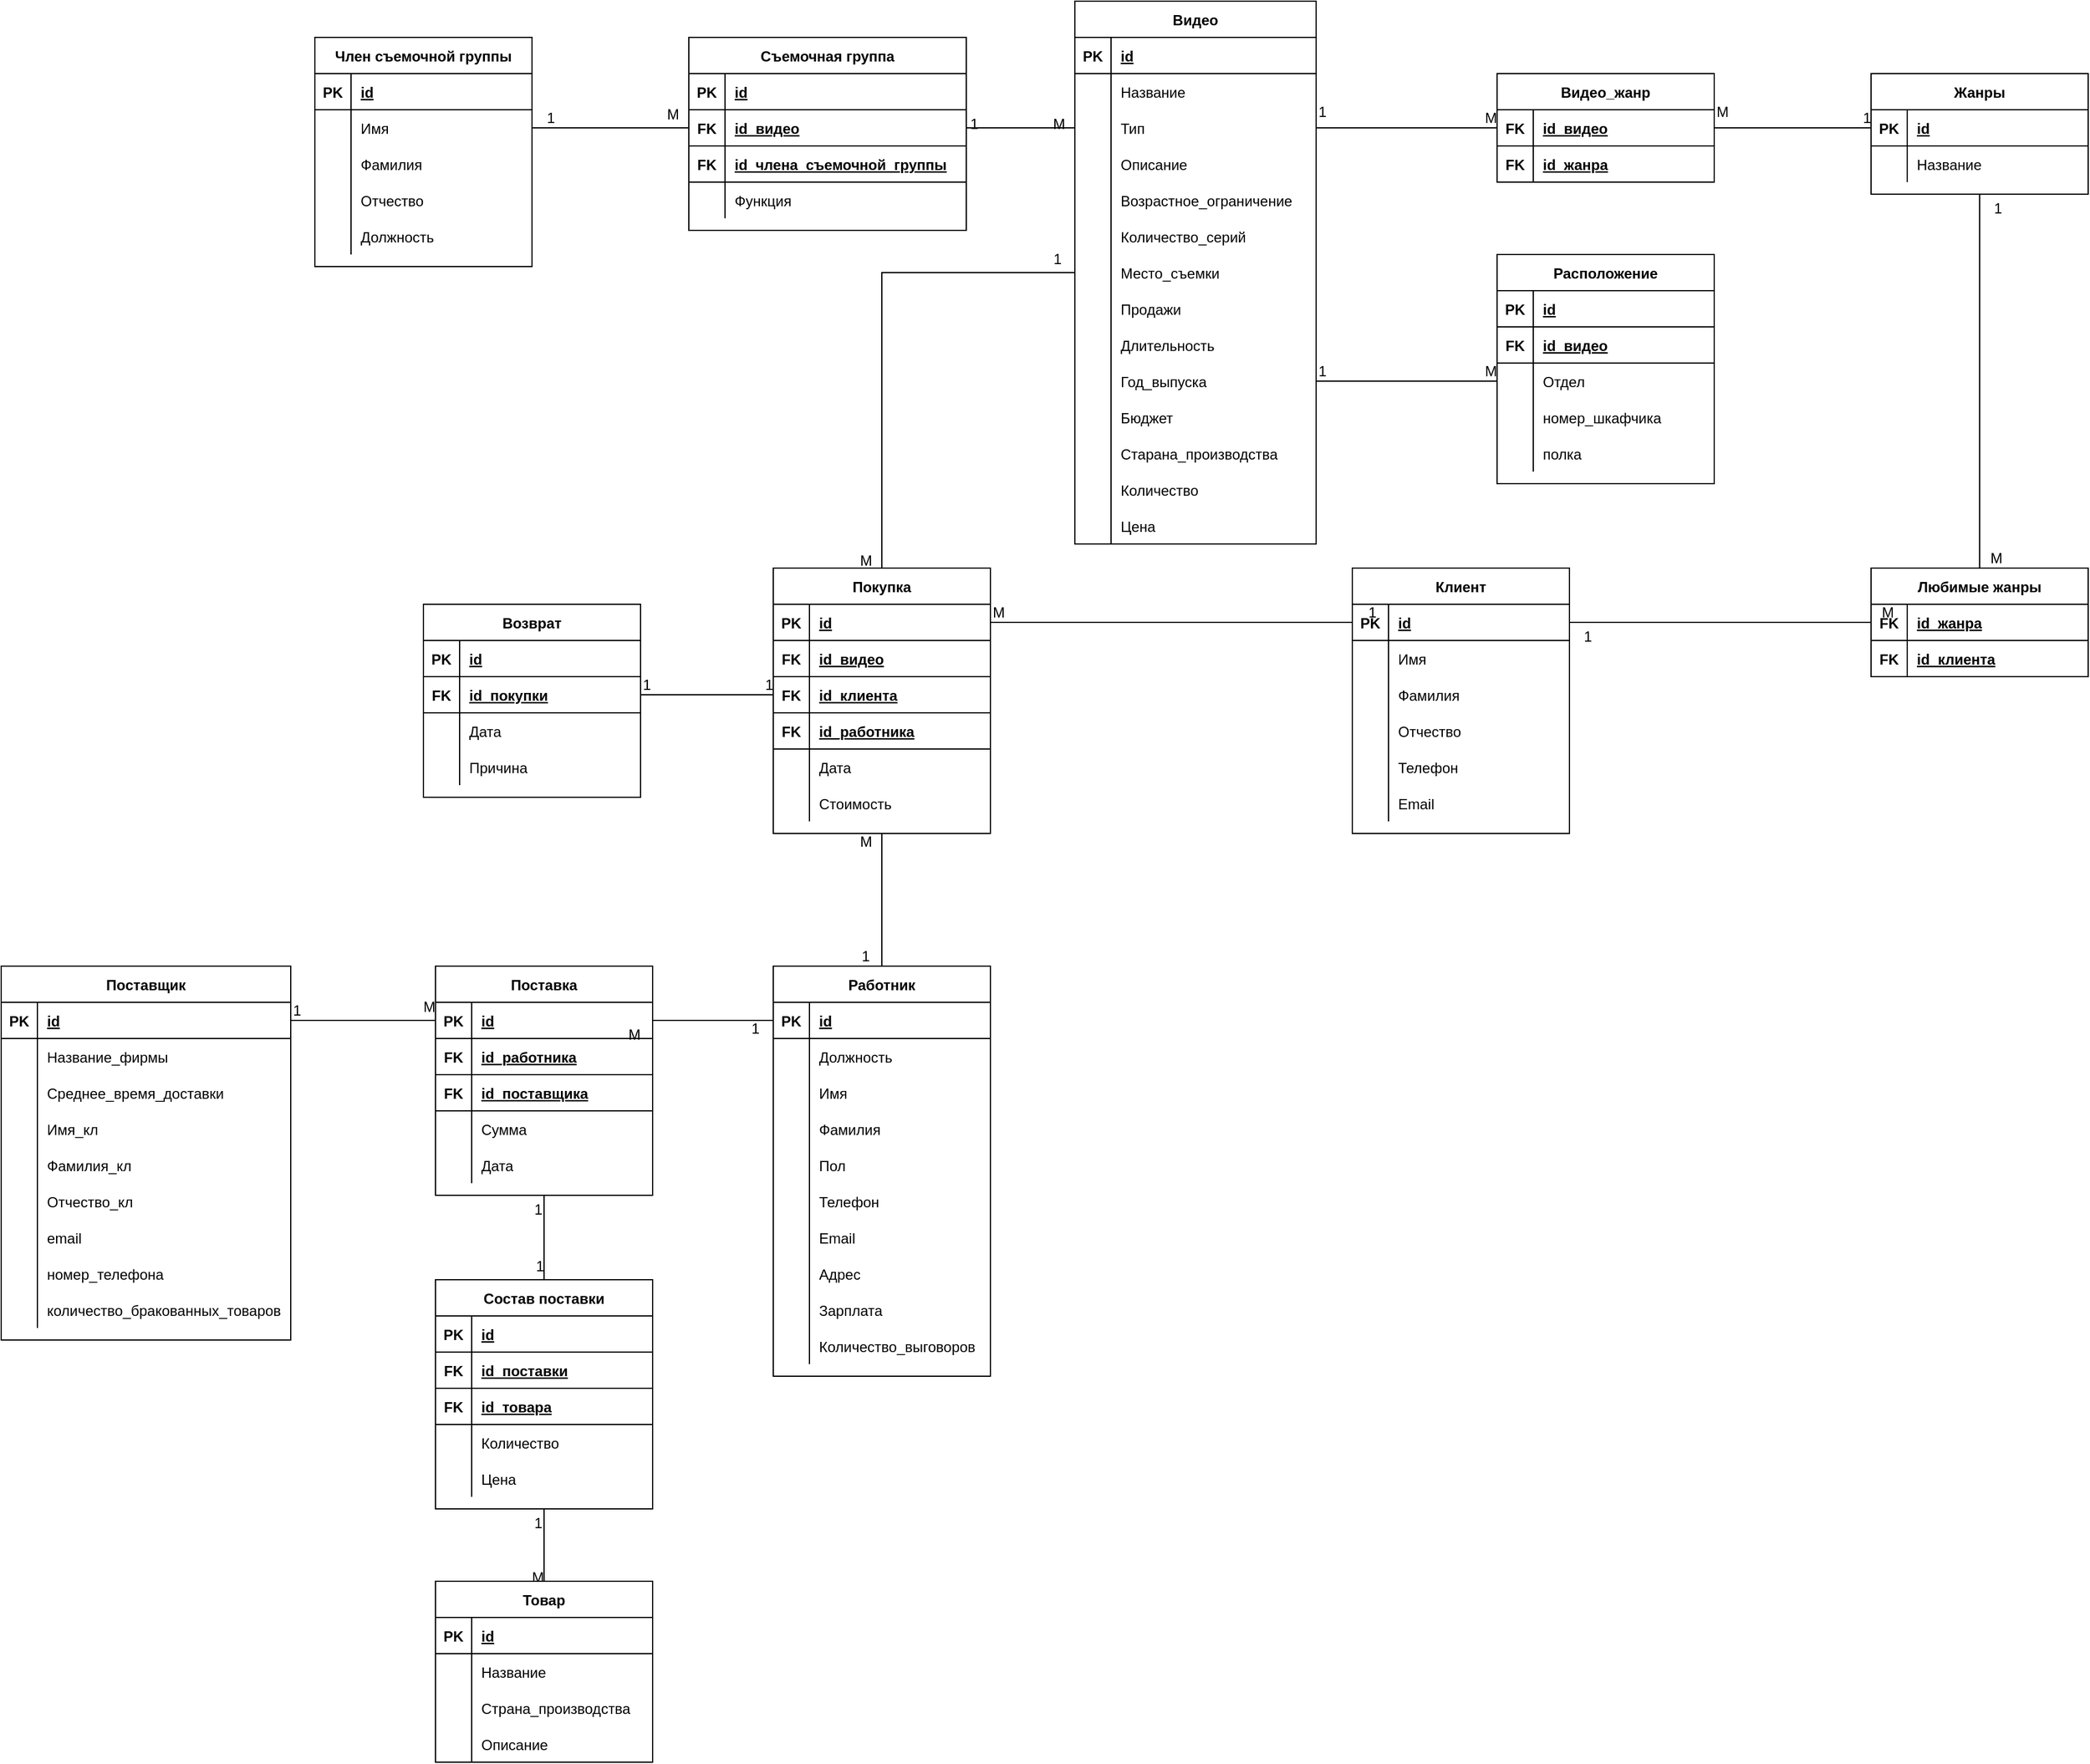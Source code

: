 <mxfile version="13.8.2" type="github">
  <diagram id="xglssrDj3M6B4zlJQ40U" name="Page-1">
    <mxGraphModel dx="5137" dy="1260" grid="1" gridSize="10" guides="1" tooltips="1" connect="1" arrows="1" fold="1" page="1" pageScale="1" pageWidth="850" pageHeight="1100" math="0" shadow="0">
      <root>
        <mxCell id="0" />
        <mxCell id="1" parent="0" />
        <mxCell id="n4qsblimCmtJtVSat2yn-14" value="Видео" style="shape=table;startSize=30;container=1;collapsible=1;childLayout=tableLayout;fixedRows=1;rowLines=0;fontStyle=1;align=center;resizeLast=1;" parent="1" vertex="1">
          <mxGeometry x="-440" y="20" width="200" height="450" as="geometry" />
        </mxCell>
        <mxCell id="n4qsblimCmtJtVSat2yn-15" value="" style="shape=partialRectangle;collapsible=0;dropTarget=0;pointerEvents=0;fillColor=none;top=0;left=0;bottom=1;right=0;points=[[0,0.5],[1,0.5]];portConstraint=eastwest;" parent="n4qsblimCmtJtVSat2yn-14" vertex="1">
          <mxGeometry y="30" width="200" height="30" as="geometry" />
        </mxCell>
        <mxCell id="n4qsblimCmtJtVSat2yn-16" value="PK" style="shape=partialRectangle;connectable=0;fillColor=none;top=0;left=0;bottom=0;right=0;fontStyle=1;overflow=hidden;" parent="n4qsblimCmtJtVSat2yn-15" vertex="1">
          <mxGeometry width="30" height="30" as="geometry" />
        </mxCell>
        <mxCell id="n4qsblimCmtJtVSat2yn-17" value="id" style="shape=partialRectangle;connectable=0;fillColor=none;top=0;left=0;bottom=0;right=0;align=left;spacingLeft=6;fontStyle=5;overflow=hidden;" parent="n4qsblimCmtJtVSat2yn-15" vertex="1">
          <mxGeometry x="30" width="170" height="30" as="geometry" />
        </mxCell>
        <mxCell id="n4qsblimCmtJtVSat2yn-18" value="" style="shape=partialRectangle;collapsible=0;dropTarget=0;pointerEvents=0;fillColor=none;top=0;left=0;bottom=0;right=0;points=[[0,0.5],[1,0.5]];portConstraint=eastwest;" parent="n4qsblimCmtJtVSat2yn-14" vertex="1">
          <mxGeometry y="60" width="200" height="30" as="geometry" />
        </mxCell>
        <mxCell id="n4qsblimCmtJtVSat2yn-19" value="" style="shape=partialRectangle;connectable=0;fillColor=none;top=0;left=0;bottom=0;right=0;editable=1;overflow=hidden;" parent="n4qsblimCmtJtVSat2yn-18" vertex="1">
          <mxGeometry width="30" height="30" as="geometry" />
        </mxCell>
        <mxCell id="n4qsblimCmtJtVSat2yn-20" value="Название" style="shape=partialRectangle;connectable=0;fillColor=none;top=0;left=0;bottom=0;right=0;align=left;spacingLeft=6;overflow=hidden;" parent="n4qsblimCmtJtVSat2yn-18" vertex="1">
          <mxGeometry x="30" width="170" height="30" as="geometry" />
        </mxCell>
        <mxCell id="n4qsblimCmtJtVSat2yn-21" value="" style="shape=partialRectangle;collapsible=0;dropTarget=0;pointerEvents=0;fillColor=none;top=0;left=0;bottom=0;right=0;points=[[0,0.5],[1,0.5]];portConstraint=eastwest;" parent="n4qsblimCmtJtVSat2yn-14" vertex="1">
          <mxGeometry y="90" width="200" height="30" as="geometry" />
        </mxCell>
        <mxCell id="n4qsblimCmtJtVSat2yn-22" value="" style="shape=partialRectangle;connectable=0;fillColor=none;top=0;left=0;bottom=0;right=0;editable=1;overflow=hidden;" parent="n4qsblimCmtJtVSat2yn-21" vertex="1">
          <mxGeometry width="30" height="30" as="geometry" />
        </mxCell>
        <mxCell id="n4qsblimCmtJtVSat2yn-23" value="Тип" style="shape=partialRectangle;connectable=0;fillColor=none;top=0;left=0;bottom=0;right=0;align=left;spacingLeft=6;overflow=hidden;" parent="n4qsblimCmtJtVSat2yn-21" vertex="1">
          <mxGeometry x="30" width="170" height="30" as="geometry" />
        </mxCell>
        <mxCell id="EBk0nJ4abwTuoXEFDpW9-51" value="" style="shape=partialRectangle;collapsible=0;dropTarget=0;pointerEvents=0;fillColor=none;top=0;left=0;bottom=0;right=0;points=[[0,0.5],[1,0.5]];portConstraint=eastwest;" parent="n4qsblimCmtJtVSat2yn-14" vertex="1">
          <mxGeometry y="120" width="200" height="30" as="geometry" />
        </mxCell>
        <mxCell id="EBk0nJ4abwTuoXEFDpW9-52" value="" style="shape=partialRectangle;connectable=0;fillColor=none;top=0;left=0;bottom=0;right=0;editable=1;overflow=hidden;" parent="EBk0nJ4abwTuoXEFDpW9-51" vertex="1">
          <mxGeometry width="30" height="30" as="geometry" />
        </mxCell>
        <mxCell id="EBk0nJ4abwTuoXEFDpW9-53" value="Описание" style="shape=partialRectangle;connectable=0;fillColor=none;top=0;left=0;bottom=0;right=0;align=left;spacingLeft=6;overflow=hidden;" parent="EBk0nJ4abwTuoXEFDpW9-51" vertex="1">
          <mxGeometry x="30" width="170" height="30" as="geometry" />
        </mxCell>
        <mxCell id="n4qsblimCmtJtVSat2yn-24" value="" style="shape=partialRectangle;collapsible=0;dropTarget=0;pointerEvents=0;fillColor=none;top=0;left=0;bottom=0;right=0;points=[[0,0.5],[1,0.5]];portConstraint=eastwest;" parent="n4qsblimCmtJtVSat2yn-14" vertex="1">
          <mxGeometry y="150" width="200" height="30" as="geometry" />
        </mxCell>
        <mxCell id="n4qsblimCmtJtVSat2yn-25" value="" style="shape=partialRectangle;connectable=0;fillColor=none;top=0;left=0;bottom=0;right=0;editable=1;overflow=hidden;" parent="n4qsblimCmtJtVSat2yn-24" vertex="1">
          <mxGeometry width="30" height="30" as="geometry" />
        </mxCell>
        <mxCell id="n4qsblimCmtJtVSat2yn-26" value="Возрастное_ограничение" style="shape=partialRectangle;connectable=0;fillColor=none;top=0;left=0;bottom=0;right=0;align=left;spacingLeft=6;overflow=hidden;" parent="n4qsblimCmtJtVSat2yn-24" vertex="1">
          <mxGeometry x="30" width="170" height="30" as="geometry" />
        </mxCell>
        <mxCell id="5ezKqvr6l9BwkAPZKZxF-92" value="" style="shape=partialRectangle;collapsible=0;dropTarget=0;pointerEvents=0;fillColor=none;top=0;left=0;bottom=0;right=0;points=[[0,0.5],[1,0.5]];portConstraint=eastwest;" parent="n4qsblimCmtJtVSat2yn-14" vertex="1">
          <mxGeometry y="180" width="200" height="30" as="geometry" />
        </mxCell>
        <mxCell id="5ezKqvr6l9BwkAPZKZxF-93" value="" style="shape=partialRectangle;connectable=0;fillColor=none;top=0;left=0;bottom=0;right=0;editable=1;overflow=hidden;" parent="5ezKqvr6l9BwkAPZKZxF-92" vertex="1">
          <mxGeometry width="30" height="30" as="geometry" />
        </mxCell>
        <mxCell id="5ezKqvr6l9BwkAPZKZxF-94" value="Количество_серий" style="shape=partialRectangle;connectable=0;fillColor=none;top=0;left=0;bottom=0;right=0;align=left;spacingLeft=6;overflow=hidden;" parent="5ezKqvr6l9BwkAPZKZxF-92" vertex="1">
          <mxGeometry x="30" width="170" height="30" as="geometry" />
        </mxCell>
        <mxCell id="n4qsblimCmtJtVSat2yn-33" value="" style="shape=partialRectangle;collapsible=0;dropTarget=0;pointerEvents=0;fillColor=none;top=0;left=0;bottom=0;right=0;points=[[0,0.5],[1,0.5]];portConstraint=eastwest;" parent="n4qsblimCmtJtVSat2yn-14" vertex="1">
          <mxGeometry y="210" width="200" height="30" as="geometry" />
        </mxCell>
        <mxCell id="n4qsblimCmtJtVSat2yn-34" value="" style="shape=partialRectangle;connectable=0;fillColor=none;top=0;left=0;bottom=0;right=0;editable=1;overflow=hidden;" parent="n4qsblimCmtJtVSat2yn-33" vertex="1">
          <mxGeometry width="30" height="30" as="geometry" />
        </mxCell>
        <mxCell id="n4qsblimCmtJtVSat2yn-35" value="Место_съемки" style="shape=partialRectangle;connectable=0;fillColor=none;top=0;left=0;bottom=0;right=0;align=left;spacingLeft=6;overflow=hidden;" parent="n4qsblimCmtJtVSat2yn-33" vertex="1">
          <mxGeometry x="30" width="170" height="30" as="geometry" />
        </mxCell>
        <mxCell id="5ezKqvr6l9BwkAPZKZxF-95" value="" style="shape=partialRectangle;collapsible=0;dropTarget=0;pointerEvents=0;fillColor=none;top=0;left=0;bottom=0;right=0;points=[[0,0.5],[1,0.5]];portConstraint=eastwest;" parent="n4qsblimCmtJtVSat2yn-14" vertex="1">
          <mxGeometry y="240" width="200" height="30" as="geometry" />
        </mxCell>
        <mxCell id="5ezKqvr6l9BwkAPZKZxF-96" value="" style="shape=partialRectangle;connectable=0;fillColor=none;top=0;left=0;bottom=0;right=0;editable=1;overflow=hidden;" parent="5ezKqvr6l9BwkAPZKZxF-95" vertex="1">
          <mxGeometry width="30" height="30" as="geometry" />
        </mxCell>
        <mxCell id="5ezKqvr6l9BwkAPZKZxF-97" value="Продажи" style="shape=partialRectangle;connectable=0;fillColor=none;top=0;left=0;bottom=0;right=0;align=left;spacingLeft=6;overflow=hidden;" parent="5ezKqvr6l9BwkAPZKZxF-95" vertex="1">
          <mxGeometry x="30" width="170" height="30" as="geometry" />
        </mxCell>
        <mxCell id="n4qsblimCmtJtVSat2yn-36" value="" style="shape=partialRectangle;collapsible=0;dropTarget=0;pointerEvents=0;fillColor=none;top=0;left=0;bottom=0;right=0;points=[[0,0.5],[1,0.5]];portConstraint=eastwest;" parent="n4qsblimCmtJtVSat2yn-14" vertex="1">
          <mxGeometry y="270" width="200" height="30" as="geometry" />
        </mxCell>
        <mxCell id="n4qsblimCmtJtVSat2yn-37" value="" style="shape=partialRectangle;connectable=0;fillColor=none;top=0;left=0;bottom=0;right=0;editable=1;overflow=hidden;" parent="n4qsblimCmtJtVSat2yn-36" vertex="1">
          <mxGeometry width="30" height="30" as="geometry" />
        </mxCell>
        <mxCell id="n4qsblimCmtJtVSat2yn-38" value="Длительность" style="shape=partialRectangle;connectable=0;fillColor=none;top=0;left=0;bottom=0;right=0;align=left;spacingLeft=6;overflow=hidden;" parent="n4qsblimCmtJtVSat2yn-36" vertex="1">
          <mxGeometry x="30" width="170" height="30" as="geometry" />
        </mxCell>
        <mxCell id="n4qsblimCmtJtVSat2yn-39" value="" style="shape=partialRectangle;collapsible=0;dropTarget=0;pointerEvents=0;fillColor=none;top=0;left=0;bottom=0;right=0;points=[[0,0.5],[1,0.5]];portConstraint=eastwest;" parent="n4qsblimCmtJtVSat2yn-14" vertex="1">
          <mxGeometry y="300" width="200" height="30" as="geometry" />
        </mxCell>
        <mxCell id="n4qsblimCmtJtVSat2yn-40" value="" style="shape=partialRectangle;connectable=0;fillColor=none;top=0;left=0;bottom=0;right=0;editable=1;overflow=hidden;" parent="n4qsblimCmtJtVSat2yn-39" vertex="1">
          <mxGeometry width="30" height="30" as="geometry" />
        </mxCell>
        <mxCell id="n4qsblimCmtJtVSat2yn-41" value="Год_выпуска" style="shape=partialRectangle;connectable=0;fillColor=none;top=0;left=0;bottom=0;right=0;align=left;spacingLeft=6;overflow=hidden;" parent="n4qsblimCmtJtVSat2yn-39" vertex="1">
          <mxGeometry x="30" width="170" height="30" as="geometry" />
        </mxCell>
        <mxCell id="n4qsblimCmtJtVSat2yn-42" value="" style="shape=partialRectangle;collapsible=0;dropTarget=0;pointerEvents=0;fillColor=none;top=0;left=0;bottom=0;right=0;points=[[0,0.5],[1,0.5]];portConstraint=eastwest;" parent="n4qsblimCmtJtVSat2yn-14" vertex="1">
          <mxGeometry y="330" width="200" height="30" as="geometry" />
        </mxCell>
        <mxCell id="n4qsblimCmtJtVSat2yn-43" value="" style="shape=partialRectangle;connectable=0;fillColor=none;top=0;left=0;bottom=0;right=0;editable=1;overflow=hidden;" parent="n4qsblimCmtJtVSat2yn-42" vertex="1">
          <mxGeometry width="30" height="30" as="geometry" />
        </mxCell>
        <mxCell id="n4qsblimCmtJtVSat2yn-44" value="Бюджет" style="shape=partialRectangle;connectable=0;fillColor=none;top=0;left=0;bottom=0;right=0;align=left;spacingLeft=6;overflow=hidden;" parent="n4qsblimCmtJtVSat2yn-42" vertex="1">
          <mxGeometry x="30" width="170" height="30" as="geometry" />
        </mxCell>
        <mxCell id="n4qsblimCmtJtVSat2yn-45" value="" style="shape=partialRectangle;collapsible=0;dropTarget=0;pointerEvents=0;fillColor=none;top=0;left=0;bottom=0;right=0;points=[[0,0.5],[1,0.5]];portConstraint=eastwest;" parent="n4qsblimCmtJtVSat2yn-14" vertex="1">
          <mxGeometry y="360" width="200" height="30" as="geometry" />
        </mxCell>
        <mxCell id="n4qsblimCmtJtVSat2yn-46" value="" style="shape=partialRectangle;connectable=0;fillColor=none;top=0;left=0;bottom=0;right=0;editable=1;overflow=hidden;" parent="n4qsblimCmtJtVSat2yn-45" vertex="1">
          <mxGeometry width="30" height="30" as="geometry" />
        </mxCell>
        <mxCell id="n4qsblimCmtJtVSat2yn-47" value="Старана_производства" style="shape=partialRectangle;connectable=0;fillColor=none;top=0;left=0;bottom=0;right=0;align=left;spacingLeft=6;overflow=hidden;" parent="n4qsblimCmtJtVSat2yn-45" vertex="1">
          <mxGeometry x="30" width="170" height="30" as="geometry" />
        </mxCell>
        <mxCell id="EBk0nJ4abwTuoXEFDpW9-212" value="" style="shape=partialRectangle;collapsible=0;dropTarget=0;pointerEvents=0;fillColor=none;top=0;left=0;bottom=0;right=0;points=[[0,0.5],[1,0.5]];portConstraint=eastwest;" parent="n4qsblimCmtJtVSat2yn-14" vertex="1">
          <mxGeometry y="390" width="200" height="30" as="geometry" />
        </mxCell>
        <mxCell id="EBk0nJ4abwTuoXEFDpW9-213" value="" style="shape=partialRectangle;connectable=0;fillColor=none;top=0;left=0;bottom=0;right=0;editable=1;overflow=hidden;" parent="EBk0nJ4abwTuoXEFDpW9-212" vertex="1">
          <mxGeometry width="30" height="30" as="geometry" />
        </mxCell>
        <mxCell id="EBk0nJ4abwTuoXEFDpW9-214" value="Количество" style="shape=partialRectangle;connectable=0;fillColor=none;top=0;left=0;bottom=0;right=0;align=left;spacingLeft=6;overflow=hidden;" parent="EBk0nJ4abwTuoXEFDpW9-212" vertex="1">
          <mxGeometry x="30" width="170" height="30" as="geometry" />
        </mxCell>
        <mxCell id="5ezKqvr6l9BwkAPZKZxF-22" value="" style="shape=partialRectangle;collapsible=0;dropTarget=0;pointerEvents=0;fillColor=none;top=0;left=0;bottom=0;right=0;points=[[0,0.5],[1,0.5]];portConstraint=eastwest;" parent="n4qsblimCmtJtVSat2yn-14" vertex="1">
          <mxGeometry y="420" width="200" height="30" as="geometry" />
        </mxCell>
        <mxCell id="5ezKqvr6l9BwkAPZKZxF-23" value="" style="shape=partialRectangle;connectable=0;fillColor=none;top=0;left=0;bottom=0;right=0;editable=1;overflow=hidden;" parent="5ezKqvr6l9BwkAPZKZxF-22" vertex="1">
          <mxGeometry width="30" height="30" as="geometry" />
        </mxCell>
        <mxCell id="5ezKqvr6l9BwkAPZKZxF-24" value="Цена" style="shape=partialRectangle;connectable=0;fillColor=none;top=0;left=0;bottom=0;right=0;align=left;spacingLeft=6;overflow=hidden;" parent="5ezKqvr6l9BwkAPZKZxF-22" vertex="1">
          <mxGeometry x="30" width="170" height="30" as="geometry" />
        </mxCell>
        <mxCell id="5ezKqvr6l9BwkAPZKZxF-41" value="Жанры" style="shape=table;startSize=30;container=1;collapsible=1;childLayout=tableLayout;fixedRows=1;rowLines=0;fontStyle=1;align=center;resizeLast=1;" parent="1" vertex="1">
          <mxGeometry x="220" y="80" width="180" height="100" as="geometry" />
        </mxCell>
        <mxCell id="5ezKqvr6l9BwkAPZKZxF-42" value="" style="shape=partialRectangle;collapsible=0;dropTarget=0;pointerEvents=0;fillColor=none;top=0;left=0;bottom=1;right=0;points=[[0,0.5],[1,0.5]];portConstraint=eastwest;" parent="5ezKqvr6l9BwkAPZKZxF-41" vertex="1">
          <mxGeometry y="30" width="180" height="30" as="geometry" />
        </mxCell>
        <mxCell id="5ezKqvr6l9BwkAPZKZxF-43" value="PK" style="shape=partialRectangle;connectable=0;fillColor=none;top=0;left=0;bottom=0;right=0;fontStyle=1;overflow=hidden;" parent="5ezKqvr6l9BwkAPZKZxF-42" vertex="1">
          <mxGeometry width="30" height="30" as="geometry" />
        </mxCell>
        <mxCell id="5ezKqvr6l9BwkAPZKZxF-44" value="id" style="shape=partialRectangle;connectable=0;fillColor=none;top=0;left=0;bottom=0;right=0;align=left;spacingLeft=6;fontStyle=5;overflow=hidden;" parent="5ezKqvr6l9BwkAPZKZxF-42" vertex="1">
          <mxGeometry x="30" width="150" height="30" as="geometry" />
        </mxCell>
        <mxCell id="5ezKqvr6l9BwkAPZKZxF-45" value="" style="shape=partialRectangle;collapsible=0;dropTarget=0;pointerEvents=0;fillColor=none;top=0;left=0;bottom=0;right=0;points=[[0,0.5],[1,0.5]];portConstraint=eastwest;" parent="5ezKqvr6l9BwkAPZKZxF-41" vertex="1">
          <mxGeometry y="60" width="180" height="30" as="geometry" />
        </mxCell>
        <mxCell id="5ezKqvr6l9BwkAPZKZxF-46" value="" style="shape=partialRectangle;connectable=0;fillColor=none;top=0;left=0;bottom=0;right=0;editable=1;overflow=hidden;" parent="5ezKqvr6l9BwkAPZKZxF-45" vertex="1">
          <mxGeometry width="30" height="30" as="geometry" />
        </mxCell>
        <mxCell id="5ezKqvr6l9BwkAPZKZxF-47" value="Название" style="shape=partialRectangle;connectable=0;fillColor=none;top=0;left=0;bottom=0;right=0;align=left;spacingLeft=6;overflow=hidden;" parent="5ezKqvr6l9BwkAPZKZxF-45" vertex="1">
          <mxGeometry x="30" width="150" height="30" as="geometry" />
        </mxCell>
        <mxCell id="5ezKqvr6l9BwkAPZKZxF-57" value="Съемочная группа" style="shape=table;startSize=30;container=1;collapsible=1;childLayout=tableLayout;fixedRows=1;rowLines=0;fontStyle=1;align=center;resizeLast=1;" parent="1" vertex="1">
          <mxGeometry x="-760" y="50" width="230" height="160" as="geometry" />
        </mxCell>
        <mxCell id="5ezKqvr6l9BwkAPZKZxF-58" value="" style="shape=partialRectangle;collapsible=0;dropTarget=0;pointerEvents=0;fillColor=none;top=0;left=0;bottom=1;right=0;points=[[0,0.5],[1,0.5]];portConstraint=eastwest;" parent="5ezKqvr6l9BwkAPZKZxF-57" vertex="1">
          <mxGeometry y="30" width="230" height="30" as="geometry" />
        </mxCell>
        <mxCell id="5ezKqvr6l9BwkAPZKZxF-59" value="PK" style="shape=partialRectangle;connectable=0;fillColor=none;top=0;left=0;bottom=0;right=0;fontStyle=1;overflow=hidden;" parent="5ezKqvr6l9BwkAPZKZxF-58" vertex="1">
          <mxGeometry width="30" height="30" as="geometry" />
        </mxCell>
        <mxCell id="5ezKqvr6l9BwkAPZKZxF-60" value="id" style="shape=partialRectangle;connectable=0;fillColor=none;top=0;left=0;bottom=0;right=0;align=left;spacingLeft=6;fontStyle=5;overflow=hidden;" parent="5ezKqvr6l9BwkAPZKZxF-58" vertex="1">
          <mxGeometry x="30" width="200" height="30" as="geometry" />
        </mxCell>
        <mxCell id="5ezKqvr6l9BwkAPZKZxF-70" value="" style="shape=partialRectangle;collapsible=0;dropTarget=0;pointerEvents=0;fillColor=none;top=0;left=0;bottom=1;right=0;points=[[0,0.5],[1,0.5]];portConstraint=eastwest;" parent="5ezKqvr6l9BwkAPZKZxF-57" vertex="1">
          <mxGeometry y="60" width="230" height="30" as="geometry" />
        </mxCell>
        <mxCell id="5ezKqvr6l9BwkAPZKZxF-71" value="FK" style="shape=partialRectangle;connectable=0;fillColor=none;top=0;left=0;bottom=0;right=0;fontStyle=1;overflow=hidden;" parent="5ezKqvr6l9BwkAPZKZxF-70" vertex="1">
          <mxGeometry width="30" height="30" as="geometry" />
        </mxCell>
        <mxCell id="5ezKqvr6l9BwkAPZKZxF-72" value="id_видео" style="shape=partialRectangle;connectable=0;fillColor=none;top=0;left=0;bottom=0;right=0;align=left;spacingLeft=6;fontStyle=5;overflow=hidden;" parent="5ezKqvr6l9BwkAPZKZxF-70" vertex="1">
          <mxGeometry x="30" width="200" height="30" as="geometry" />
        </mxCell>
        <mxCell id="97eh3OCLK5PcgGl2awSs-30" value="" style="shape=partialRectangle;collapsible=0;dropTarget=0;pointerEvents=0;fillColor=none;top=0;left=0;bottom=1;right=0;points=[[0,0.5],[1,0.5]];portConstraint=eastwest;" vertex="1" parent="5ezKqvr6l9BwkAPZKZxF-57">
          <mxGeometry y="90" width="230" height="30" as="geometry" />
        </mxCell>
        <mxCell id="97eh3OCLK5PcgGl2awSs-31" value="FK" style="shape=partialRectangle;connectable=0;fillColor=none;top=0;left=0;bottom=0;right=0;fontStyle=1;overflow=hidden;" vertex="1" parent="97eh3OCLK5PcgGl2awSs-30">
          <mxGeometry width="30" height="30" as="geometry" />
        </mxCell>
        <mxCell id="97eh3OCLK5PcgGl2awSs-32" value="id_члена_съемочной_группы" style="shape=partialRectangle;connectable=0;fillColor=none;top=0;left=0;bottom=0;right=0;align=left;spacingLeft=6;fontStyle=5;overflow=hidden;" vertex="1" parent="97eh3OCLK5PcgGl2awSs-30">
          <mxGeometry x="30" width="200" height="30" as="geometry" />
        </mxCell>
        <mxCell id="5ezKqvr6l9BwkAPZKZxF-61" value="" style="shape=partialRectangle;collapsible=0;dropTarget=0;pointerEvents=0;fillColor=none;top=0;left=0;bottom=0;right=0;points=[[0,0.5],[1,0.5]];portConstraint=eastwest;" parent="5ezKqvr6l9BwkAPZKZxF-57" vertex="1">
          <mxGeometry y="120" width="230" height="30" as="geometry" />
        </mxCell>
        <mxCell id="5ezKqvr6l9BwkAPZKZxF-62" value="" style="shape=partialRectangle;connectable=0;fillColor=none;top=0;left=0;bottom=0;right=0;editable=1;overflow=hidden;" parent="5ezKqvr6l9BwkAPZKZxF-61" vertex="1">
          <mxGeometry width="30" height="30" as="geometry" />
        </mxCell>
        <mxCell id="5ezKqvr6l9BwkAPZKZxF-63" value="Функция" style="shape=partialRectangle;connectable=0;fillColor=none;top=0;left=0;bottom=0;right=0;align=left;spacingLeft=6;overflow=hidden;" parent="5ezKqvr6l9BwkAPZKZxF-61" vertex="1">
          <mxGeometry x="30" width="200" height="30" as="geometry" />
        </mxCell>
        <mxCell id="n4qsblimCmtJtVSat2yn-77" value="Член съемочной группы" style="shape=table;startSize=30;container=1;collapsible=1;childLayout=tableLayout;fixedRows=1;rowLines=0;fontStyle=1;align=center;resizeLast=1;" parent="1" vertex="1">
          <mxGeometry x="-1070" y="50" width="180" height="190" as="geometry" />
        </mxCell>
        <mxCell id="n4qsblimCmtJtVSat2yn-78" value="" style="shape=partialRectangle;collapsible=0;dropTarget=0;pointerEvents=0;fillColor=none;top=0;left=0;bottom=1;right=0;points=[[0,0.5],[1,0.5]];portConstraint=eastwest;" parent="n4qsblimCmtJtVSat2yn-77" vertex="1">
          <mxGeometry y="30" width="180" height="30" as="geometry" />
        </mxCell>
        <mxCell id="n4qsblimCmtJtVSat2yn-79" value="PK" style="shape=partialRectangle;connectable=0;fillColor=none;top=0;left=0;bottom=0;right=0;fontStyle=1;overflow=hidden;" parent="n4qsblimCmtJtVSat2yn-78" vertex="1">
          <mxGeometry width="30" height="30" as="geometry" />
        </mxCell>
        <mxCell id="n4qsblimCmtJtVSat2yn-80" value="id" style="shape=partialRectangle;connectable=0;fillColor=none;top=0;left=0;bottom=0;right=0;align=left;spacingLeft=6;fontStyle=5;overflow=hidden;" parent="n4qsblimCmtJtVSat2yn-78" vertex="1">
          <mxGeometry x="30" width="150" height="30" as="geometry" />
        </mxCell>
        <mxCell id="n4qsblimCmtJtVSat2yn-81" value="" style="shape=partialRectangle;collapsible=0;dropTarget=0;pointerEvents=0;fillColor=none;top=0;left=0;bottom=0;right=0;points=[[0,0.5],[1,0.5]];portConstraint=eastwest;" parent="n4qsblimCmtJtVSat2yn-77" vertex="1">
          <mxGeometry y="60" width="180" height="30" as="geometry" />
        </mxCell>
        <mxCell id="n4qsblimCmtJtVSat2yn-82" value="" style="shape=partialRectangle;connectable=0;fillColor=none;top=0;left=0;bottom=0;right=0;editable=1;overflow=hidden;" parent="n4qsblimCmtJtVSat2yn-81" vertex="1">
          <mxGeometry width="30" height="30" as="geometry" />
        </mxCell>
        <mxCell id="n4qsblimCmtJtVSat2yn-83" value="Имя" style="shape=partialRectangle;connectable=0;fillColor=none;top=0;left=0;bottom=0;right=0;align=left;spacingLeft=6;overflow=hidden;" parent="n4qsblimCmtJtVSat2yn-81" vertex="1">
          <mxGeometry x="30" width="150" height="30" as="geometry" />
        </mxCell>
        <mxCell id="n4qsblimCmtJtVSat2yn-84" value="" style="shape=partialRectangle;collapsible=0;dropTarget=0;pointerEvents=0;fillColor=none;top=0;left=0;bottom=0;right=0;points=[[0,0.5],[1,0.5]];portConstraint=eastwest;" parent="n4qsblimCmtJtVSat2yn-77" vertex="1">
          <mxGeometry y="90" width="180" height="30" as="geometry" />
        </mxCell>
        <mxCell id="n4qsblimCmtJtVSat2yn-85" value="" style="shape=partialRectangle;connectable=0;fillColor=none;top=0;left=0;bottom=0;right=0;editable=1;overflow=hidden;" parent="n4qsblimCmtJtVSat2yn-84" vertex="1">
          <mxGeometry width="30" height="30" as="geometry" />
        </mxCell>
        <mxCell id="n4qsblimCmtJtVSat2yn-86" value="Фамилия" style="shape=partialRectangle;connectable=0;fillColor=none;top=0;left=0;bottom=0;right=0;align=left;spacingLeft=6;overflow=hidden;" parent="n4qsblimCmtJtVSat2yn-84" vertex="1">
          <mxGeometry x="30" width="150" height="30" as="geometry" />
        </mxCell>
        <mxCell id="n4qsblimCmtJtVSat2yn-87" value="" style="shape=partialRectangle;collapsible=0;dropTarget=0;pointerEvents=0;fillColor=none;top=0;left=0;bottom=0;right=0;points=[[0,0.5],[1,0.5]];portConstraint=eastwest;" parent="n4qsblimCmtJtVSat2yn-77" vertex="1">
          <mxGeometry y="120" width="180" height="30" as="geometry" />
        </mxCell>
        <mxCell id="n4qsblimCmtJtVSat2yn-88" value="" style="shape=partialRectangle;connectable=0;fillColor=none;top=0;left=0;bottom=0;right=0;editable=1;overflow=hidden;" parent="n4qsblimCmtJtVSat2yn-87" vertex="1">
          <mxGeometry width="30" height="30" as="geometry" />
        </mxCell>
        <mxCell id="n4qsblimCmtJtVSat2yn-89" value="Отчество" style="shape=partialRectangle;connectable=0;fillColor=none;top=0;left=0;bottom=0;right=0;align=left;spacingLeft=6;overflow=hidden;" parent="n4qsblimCmtJtVSat2yn-87" vertex="1">
          <mxGeometry x="30" width="150" height="30" as="geometry" />
        </mxCell>
        <mxCell id="EBk0nJ4abwTuoXEFDpW9-82" value="" style="shape=partialRectangle;collapsible=0;dropTarget=0;pointerEvents=0;fillColor=none;top=0;left=0;bottom=0;right=0;points=[[0,0.5],[1,0.5]];portConstraint=eastwest;" parent="n4qsblimCmtJtVSat2yn-77" vertex="1">
          <mxGeometry y="150" width="180" height="30" as="geometry" />
        </mxCell>
        <mxCell id="EBk0nJ4abwTuoXEFDpW9-83" value="" style="shape=partialRectangle;connectable=0;fillColor=none;top=0;left=0;bottom=0;right=0;editable=1;overflow=hidden;" parent="EBk0nJ4abwTuoXEFDpW9-82" vertex="1">
          <mxGeometry width="30" height="30" as="geometry" />
        </mxCell>
        <mxCell id="EBk0nJ4abwTuoXEFDpW9-84" value="Должность" style="shape=partialRectangle;connectable=0;fillColor=none;top=0;left=0;bottom=0;right=0;align=left;spacingLeft=6;overflow=hidden;" parent="EBk0nJ4abwTuoXEFDpW9-82" vertex="1">
          <mxGeometry x="30" width="150" height="30" as="geometry" />
        </mxCell>
        <mxCell id="EBk0nJ4abwTuoXEFDpW9-111" value="Поставка" style="shape=table;startSize=30;container=1;collapsible=1;childLayout=tableLayout;fixedRows=1;rowLines=0;fontStyle=1;align=center;resizeLast=1;" parent="1" vertex="1">
          <mxGeometry x="-970" y="820" width="180" height="190" as="geometry" />
        </mxCell>
        <mxCell id="EBk0nJ4abwTuoXEFDpW9-112" value="" style="shape=partialRectangle;collapsible=0;dropTarget=0;pointerEvents=0;fillColor=none;top=0;left=0;bottom=1;right=0;points=[[0,0.5],[1,0.5]];portConstraint=eastwest;" parent="EBk0nJ4abwTuoXEFDpW9-111" vertex="1">
          <mxGeometry y="30" width="180" height="30" as="geometry" />
        </mxCell>
        <mxCell id="EBk0nJ4abwTuoXEFDpW9-113" value="PK" style="shape=partialRectangle;connectable=0;fillColor=none;top=0;left=0;bottom=0;right=0;fontStyle=1;overflow=hidden;" parent="EBk0nJ4abwTuoXEFDpW9-112" vertex="1">
          <mxGeometry width="30" height="30" as="geometry" />
        </mxCell>
        <mxCell id="EBk0nJ4abwTuoXEFDpW9-114" value="id" style="shape=partialRectangle;connectable=0;fillColor=none;top=0;left=0;bottom=0;right=0;align=left;spacingLeft=6;fontStyle=5;overflow=hidden;" parent="EBk0nJ4abwTuoXEFDpW9-112" vertex="1">
          <mxGeometry x="30" width="150" height="30" as="geometry" />
        </mxCell>
        <mxCell id="97eh3OCLK5PcgGl2awSs-24" value="" style="shape=partialRectangle;collapsible=0;dropTarget=0;pointerEvents=0;fillColor=none;top=0;left=0;bottom=1;right=0;points=[[0,0.5],[1,0.5]];portConstraint=eastwest;" vertex="1" parent="EBk0nJ4abwTuoXEFDpW9-111">
          <mxGeometry y="60" width="180" height="30" as="geometry" />
        </mxCell>
        <mxCell id="97eh3OCLK5PcgGl2awSs-25" value="FK" style="shape=partialRectangle;connectable=0;fillColor=none;top=0;left=0;bottom=0;right=0;fontStyle=1;overflow=hidden;" vertex="1" parent="97eh3OCLK5PcgGl2awSs-24">
          <mxGeometry width="30" height="30" as="geometry" />
        </mxCell>
        <mxCell id="97eh3OCLK5PcgGl2awSs-26" value="id_работника" style="shape=partialRectangle;connectable=0;fillColor=none;top=0;left=0;bottom=0;right=0;align=left;spacingLeft=6;fontStyle=5;overflow=hidden;" vertex="1" parent="97eh3OCLK5PcgGl2awSs-24">
          <mxGeometry x="30" width="150" height="30" as="geometry" />
        </mxCell>
        <mxCell id="EBk0nJ4abwTuoXEFDpW9-124" value="" style="shape=partialRectangle;collapsible=0;dropTarget=0;pointerEvents=0;fillColor=none;top=0;left=0;bottom=1;right=0;points=[[0,0.5],[1,0.5]];portConstraint=eastwest;" parent="EBk0nJ4abwTuoXEFDpW9-111" vertex="1">
          <mxGeometry y="90" width="180" height="30" as="geometry" />
        </mxCell>
        <mxCell id="EBk0nJ4abwTuoXEFDpW9-125" value="FK" style="shape=partialRectangle;connectable=0;fillColor=none;top=0;left=0;bottom=0;right=0;fontStyle=1;overflow=hidden;" parent="EBk0nJ4abwTuoXEFDpW9-124" vertex="1">
          <mxGeometry width="30" height="30" as="geometry" />
        </mxCell>
        <mxCell id="EBk0nJ4abwTuoXEFDpW9-126" value="id_поставщика" style="shape=partialRectangle;connectable=0;fillColor=none;top=0;left=0;bottom=0;right=0;align=left;spacingLeft=6;fontStyle=5;overflow=hidden;" parent="EBk0nJ4abwTuoXEFDpW9-124" vertex="1">
          <mxGeometry x="30" width="150" height="30" as="geometry" />
        </mxCell>
        <mxCell id="EBk0nJ4abwTuoXEFDpW9-115" value="" style="shape=partialRectangle;collapsible=0;dropTarget=0;pointerEvents=0;fillColor=none;top=0;left=0;bottom=0;right=0;points=[[0,0.5],[1,0.5]];portConstraint=eastwest;" parent="EBk0nJ4abwTuoXEFDpW9-111" vertex="1">
          <mxGeometry y="120" width="180" height="30" as="geometry" />
        </mxCell>
        <mxCell id="EBk0nJ4abwTuoXEFDpW9-116" value="" style="shape=partialRectangle;connectable=0;fillColor=none;top=0;left=0;bottom=0;right=0;editable=1;overflow=hidden;" parent="EBk0nJ4abwTuoXEFDpW9-115" vertex="1">
          <mxGeometry width="30" height="30" as="geometry" />
        </mxCell>
        <mxCell id="EBk0nJ4abwTuoXEFDpW9-117" value="Сумма" style="shape=partialRectangle;connectable=0;fillColor=none;top=0;left=0;bottom=0;right=0;align=left;spacingLeft=6;overflow=hidden;" parent="EBk0nJ4abwTuoXEFDpW9-115" vertex="1">
          <mxGeometry x="30" width="150" height="30" as="geometry" />
        </mxCell>
        <mxCell id="EBk0nJ4abwTuoXEFDpW9-118" value="" style="shape=partialRectangle;collapsible=0;dropTarget=0;pointerEvents=0;fillColor=none;top=0;left=0;bottom=0;right=0;points=[[0,0.5],[1,0.5]];portConstraint=eastwest;" parent="EBk0nJ4abwTuoXEFDpW9-111" vertex="1">
          <mxGeometry y="150" width="180" height="30" as="geometry" />
        </mxCell>
        <mxCell id="EBk0nJ4abwTuoXEFDpW9-119" value="" style="shape=partialRectangle;connectable=0;fillColor=none;top=0;left=0;bottom=0;right=0;editable=1;overflow=hidden;" parent="EBk0nJ4abwTuoXEFDpW9-118" vertex="1">
          <mxGeometry width="30" height="30" as="geometry" />
        </mxCell>
        <mxCell id="EBk0nJ4abwTuoXEFDpW9-120" value="Дата" style="shape=partialRectangle;connectable=0;fillColor=none;top=0;left=0;bottom=0;right=0;align=left;spacingLeft=6;overflow=hidden;" parent="EBk0nJ4abwTuoXEFDpW9-118" vertex="1">
          <mxGeometry x="30" width="150" height="30" as="geometry" />
        </mxCell>
        <mxCell id="n4qsblimCmtJtVSat2yn-181" value="Поставщик" style="shape=table;startSize=30;container=1;collapsible=1;childLayout=tableLayout;fixedRows=1;rowLines=0;fontStyle=1;align=center;resizeLast=1;" parent="1" vertex="1">
          <mxGeometry x="-1330" y="820" width="240" height="310" as="geometry" />
        </mxCell>
        <mxCell id="n4qsblimCmtJtVSat2yn-182" value="" style="shape=partialRectangle;collapsible=0;dropTarget=0;pointerEvents=0;fillColor=none;top=0;left=0;bottom=1;right=0;points=[[0,0.5],[1,0.5]];portConstraint=eastwest;" parent="n4qsblimCmtJtVSat2yn-181" vertex="1">
          <mxGeometry y="30" width="240" height="30" as="geometry" />
        </mxCell>
        <mxCell id="n4qsblimCmtJtVSat2yn-183" value="PK" style="shape=partialRectangle;connectable=0;fillColor=none;top=0;left=0;bottom=0;right=0;fontStyle=1;overflow=hidden;" parent="n4qsblimCmtJtVSat2yn-182" vertex="1">
          <mxGeometry width="30" height="30" as="geometry" />
        </mxCell>
        <mxCell id="n4qsblimCmtJtVSat2yn-184" value="id" style="shape=partialRectangle;connectable=0;fillColor=none;top=0;left=0;bottom=0;right=0;align=left;spacingLeft=6;fontStyle=5;overflow=hidden;" parent="n4qsblimCmtJtVSat2yn-182" vertex="1">
          <mxGeometry x="30" width="210" height="30" as="geometry" />
        </mxCell>
        <mxCell id="n4qsblimCmtJtVSat2yn-185" value="" style="shape=partialRectangle;collapsible=0;dropTarget=0;pointerEvents=0;fillColor=none;top=0;left=0;bottom=0;right=0;points=[[0,0.5],[1,0.5]];portConstraint=eastwest;" parent="n4qsblimCmtJtVSat2yn-181" vertex="1">
          <mxGeometry y="60" width="240" height="30" as="geometry" />
        </mxCell>
        <mxCell id="n4qsblimCmtJtVSat2yn-186" value="" style="shape=partialRectangle;connectable=0;fillColor=none;top=0;left=0;bottom=0;right=0;editable=1;overflow=hidden;" parent="n4qsblimCmtJtVSat2yn-185" vertex="1">
          <mxGeometry width="30" height="30" as="geometry" />
        </mxCell>
        <mxCell id="n4qsblimCmtJtVSat2yn-187" value="Название_фирмы" style="shape=partialRectangle;connectable=0;fillColor=none;top=0;left=0;bottom=0;right=0;align=left;spacingLeft=6;overflow=hidden;" parent="n4qsblimCmtJtVSat2yn-185" vertex="1">
          <mxGeometry x="30" width="210" height="30" as="geometry" />
        </mxCell>
        <mxCell id="n4qsblimCmtJtVSat2yn-191" value="" style="shape=partialRectangle;collapsible=0;dropTarget=0;pointerEvents=0;fillColor=none;top=0;left=0;bottom=0;right=0;points=[[0,0.5],[1,0.5]];portConstraint=eastwest;" parent="n4qsblimCmtJtVSat2yn-181" vertex="1">
          <mxGeometry y="90" width="240" height="30" as="geometry" />
        </mxCell>
        <mxCell id="n4qsblimCmtJtVSat2yn-192" value="" style="shape=partialRectangle;connectable=0;fillColor=none;top=0;left=0;bottom=0;right=0;editable=1;overflow=hidden;" parent="n4qsblimCmtJtVSat2yn-191" vertex="1">
          <mxGeometry width="30" height="30" as="geometry" />
        </mxCell>
        <mxCell id="n4qsblimCmtJtVSat2yn-193" value="Среднее_время_доставки" style="shape=partialRectangle;connectable=0;fillColor=none;top=0;left=0;bottom=0;right=0;align=left;spacingLeft=6;overflow=hidden;" parent="n4qsblimCmtJtVSat2yn-191" vertex="1">
          <mxGeometry x="30" width="210" height="30" as="geometry" />
        </mxCell>
        <mxCell id="n4qsblimCmtJtVSat2yn-194" value="" style="shape=partialRectangle;collapsible=0;dropTarget=0;pointerEvents=0;fillColor=none;top=0;left=0;bottom=0;right=0;points=[[0,0.5],[1,0.5]];portConstraint=eastwest;" parent="n4qsblimCmtJtVSat2yn-181" vertex="1">
          <mxGeometry y="120" width="240" height="30" as="geometry" />
        </mxCell>
        <mxCell id="n4qsblimCmtJtVSat2yn-195" value="" style="shape=partialRectangle;connectable=0;fillColor=none;top=0;left=0;bottom=0;right=0;editable=1;overflow=hidden;" parent="n4qsblimCmtJtVSat2yn-194" vertex="1">
          <mxGeometry width="30" height="30" as="geometry" />
        </mxCell>
        <mxCell id="n4qsblimCmtJtVSat2yn-196" value="Имя_кл" style="shape=partialRectangle;connectable=0;fillColor=none;top=0;left=0;bottom=0;right=0;align=left;spacingLeft=6;overflow=hidden;" parent="n4qsblimCmtJtVSat2yn-194" vertex="1">
          <mxGeometry x="30" width="210" height="30" as="geometry" />
        </mxCell>
        <mxCell id="n4qsblimCmtJtVSat2yn-198" value="" style="shape=partialRectangle;collapsible=0;dropTarget=0;pointerEvents=0;fillColor=none;top=0;left=0;bottom=0;right=0;points=[[0,0.5],[1,0.5]];portConstraint=eastwest;" parent="n4qsblimCmtJtVSat2yn-181" vertex="1">
          <mxGeometry y="150" width="240" height="30" as="geometry" />
        </mxCell>
        <mxCell id="n4qsblimCmtJtVSat2yn-199" value="" style="shape=partialRectangle;connectable=0;fillColor=none;top=0;left=0;bottom=0;right=0;editable=1;overflow=hidden;" parent="n4qsblimCmtJtVSat2yn-198" vertex="1">
          <mxGeometry width="30" height="30" as="geometry" />
        </mxCell>
        <mxCell id="n4qsblimCmtJtVSat2yn-200" value="Фамилия_кл" style="shape=partialRectangle;connectable=0;fillColor=none;top=0;left=0;bottom=0;right=0;align=left;spacingLeft=6;overflow=hidden;" parent="n4qsblimCmtJtVSat2yn-198" vertex="1">
          <mxGeometry x="30" width="210" height="30" as="geometry" />
        </mxCell>
        <mxCell id="n4qsblimCmtJtVSat2yn-201" value="" style="shape=partialRectangle;collapsible=0;dropTarget=0;pointerEvents=0;fillColor=none;top=0;left=0;bottom=0;right=0;points=[[0,0.5],[1,0.5]];portConstraint=eastwest;" parent="n4qsblimCmtJtVSat2yn-181" vertex="1">
          <mxGeometry y="180" width="240" height="30" as="geometry" />
        </mxCell>
        <mxCell id="n4qsblimCmtJtVSat2yn-202" value="" style="shape=partialRectangle;connectable=0;fillColor=none;top=0;left=0;bottom=0;right=0;editable=1;overflow=hidden;" parent="n4qsblimCmtJtVSat2yn-201" vertex="1">
          <mxGeometry width="30" height="30" as="geometry" />
        </mxCell>
        <mxCell id="n4qsblimCmtJtVSat2yn-203" value="Отчество_кл" style="shape=partialRectangle;connectable=0;fillColor=none;top=0;left=0;bottom=0;right=0;align=left;spacingLeft=6;overflow=hidden;" parent="n4qsblimCmtJtVSat2yn-201" vertex="1">
          <mxGeometry x="30" width="210" height="30" as="geometry" />
        </mxCell>
        <mxCell id="n4qsblimCmtJtVSat2yn-204" value="" style="shape=partialRectangle;collapsible=0;dropTarget=0;pointerEvents=0;fillColor=none;top=0;left=0;bottom=0;right=0;points=[[0,0.5],[1,0.5]];portConstraint=eastwest;" parent="n4qsblimCmtJtVSat2yn-181" vertex="1">
          <mxGeometry y="210" width="240" height="30" as="geometry" />
        </mxCell>
        <mxCell id="n4qsblimCmtJtVSat2yn-205" value="" style="shape=partialRectangle;connectable=0;fillColor=none;top=0;left=0;bottom=0;right=0;editable=1;overflow=hidden;" parent="n4qsblimCmtJtVSat2yn-204" vertex="1">
          <mxGeometry width="30" height="30" as="geometry" />
        </mxCell>
        <mxCell id="n4qsblimCmtJtVSat2yn-206" value="email" style="shape=partialRectangle;connectable=0;fillColor=none;top=0;left=0;bottom=0;right=0;align=left;spacingLeft=6;overflow=hidden;" parent="n4qsblimCmtJtVSat2yn-204" vertex="1">
          <mxGeometry x="30" width="210" height="30" as="geometry" />
        </mxCell>
        <mxCell id="n4qsblimCmtJtVSat2yn-207" value="" style="shape=partialRectangle;collapsible=0;dropTarget=0;pointerEvents=0;fillColor=none;top=0;left=0;bottom=0;right=0;points=[[0,0.5],[1,0.5]];portConstraint=eastwest;" parent="n4qsblimCmtJtVSat2yn-181" vertex="1">
          <mxGeometry y="240" width="240" height="30" as="geometry" />
        </mxCell>
        <mxCell id="n4qsblimCmtJtVSat2yn-208" value="" style="shape=partialRectangle;connectable=0;fillColor=none;top=0;left=0;bottom=0;right=0;editable=1;overflow=hidden;" parent="n4qsblimCmtJtVSat2yn-207" vertex="1">
          <mxGeometry width="30" height="30" as="geometry" />
        </mxCell>
        <mxCell id="n4qsblimCmtJtVSat2yn-209" value="номер_телефона" style="shape=partialRectangle;connectable=0;fillColor=none;top=0;left=0;bottom=0;right=0;align=left;spacingLeft=6;overflow=hidden;" parent="n4qsblimCmtJtVSat2yn-207" vertex="1">
          <mxGeometry x="30" width="210" height="30" as="geometry" />
        </mxCell>
        <mxCell id="n4qsblimCmtJtVSat2yn-210" value="" style="shape=partialRectangle;collapsible=0;dropTarget=0;pointerEvents=0;fillColor=none;top=0;left=0;bottom=0;right=0;points=[[0,0.5],[1,0.5]];portConstraint=eastwest;" parent="n4qsblimCmtJtVSat2yn-181" vertex="1">
          <mxGeometry y="270" width="240" height="30" as="geometry" />
        </mxCell>
        <mxCell id="n4qsblimCmtJtVSat2yn-211" value="" style="shape=partialRectangle;connectable=0;fillColor=none;top=0;left=0;bottom=0;right=0;editable=1;overflow=hidden;" parent="n4qsblimCmtJtVSat2yn-210" vertex="1">
          <mxGeometry width="30" height="30" as="geometry" />
        </mxCell>
        <mxCell id="n4qsblimCmtJtVSat2yn-212" value="количество_бракованных_товаров" style="shape=partialRectangle;connectable=0;fillColor=none;top=0;left=0;bottom=0;right=0;align=left;spacingLeft=6;overflow=hidden;" parent="n4qsblimCmtJtVSat2yn-210" vertex="1">
          <mxGeometry x="30" width="210" height="30" as="geometry" />
        </mxCell>
        <mxCell id="n4qsblimCmtJtVSat2yn-129" value="Работник" style="shape=table;startSize=30;container=1;collapsible=1;childLayout=tableLayout;fixedRows=1;rowLines=0;fontStyle=1;align=center;resizeLast=1;" parent="1" vertex="1">
          <mxGeometry x="-690" y="820" width="180" height="340" as="geometry" />
        </mxCell>
        <mxCell id="n4qsblimCmtJtVSat2yn-130" value="" style="shape=partialRectangle;collapsible=0;dropTarget=0;pointerEvents=0;fillColor=none;top=0;left=0;bottom=1;right=0;points=[[0,0.5],[1,0.5]];portConstraint=eastwest;" parent="n4qsblimCmtJtVSat2yn-129" vertex="1">
          <mxGeometry y="30" width="180" height="30" as="geometry" />
        </mxCell>
        <mxCell id="n4qsblimCmtJtVSat2yn-131" value="PK" style="shape=partialRectangle;connectable=0;fillColor=none;top=0;left=0;bottom=0;right=0;fontStyle=1;overflow=hidden;" parent="n4qsblimCmtJtVSat2yn-130" vertex="1">
          <mxGeometry width="30" height="30" as="geometry" />
        </mxCell>
        <mxCell id="n4qsblimCmtJtVSat2yn-132" value="id" style="shape=partialRectangle;connectable=0;fillColor=none;top=0;left=0;bottom=0;right=0;align=left;spacingLeft=6;fontStyle=5;overflow=hidden;" parent="n4qsblimCmtJtVSat2yn-130" vertex="1">
          <mxGeometry x="30" width="150" height="30" as="geometry" />
        </mxCell>
        <mxCell id="n4qsblimCmtJtVSat2yn-245" value="" style="shape=partialRectangle;collapsible=0;dropTarget=0;pointerEvents=0;fillColor=none;top=0;left=0;bottom=0;right=0;points=[[0,0.5],[1,0.5]];portConstraint=eastwest;" parent="n4qsblimCmtJtVSat2yn-129" vertex="1">
          <mxGeometry y="60" width="180" height="30" as="geometry" />
        </mxCell>
        <mxCell id="n4qsblimCmtJtVSat2yn-246" value="" style="shape=partialRectangle;connectable=0;fillColor=none;top=0;left=0;bottom=0;right=0;editable=1;overflow=hidden;" parent="n4qsblimCmtJtVSat2yn-245" vertex="1">
          <mxGeometry width="30" height="30" as="geometry" />
        </mxCell>
        <mxCell id="n4qsblimCmtJtVSat2yn-247" value="Должность" style="shape=partialRectangle;connectable=0;fillColor=none;top=0;left=0;bottom=0;right=0;align=left;spacingLeft=6;overflow=hidden;" parent="n4qsblimCmtJtVSat2yn-245" vertex="1">
          <mxGeometry x="30" width="150" height="30" as="geometry" />
        </mxCell>
        <mxCell id="n4qsblimCmtJtVSat2yn-133" value="" style="shape=partialRectangle;collapsible=0;dropTarget=0;pointerEvents=0;fillColor=none;top=0;left=0;bottom=0;right=0;points=[[0,0.5],[1,0.5]];portConstraint=eastwest;" parent="n4qsblimCmtJtVSat2yn-129" vertex="1">
          <mxGeometry y="90" width="180" height="30" as="geometry" />
        </mxCell>
        <mxCell id="n4qsblimCmtJtVSat2yn-134" value="" style="shape=partialRectangle;connectable=0;fillColor=none;top=0;left=0;bottom=0;right=0;editable=1;overflow=hidden;" parent="n4qsblimCmtJtVSat2yn-133" vertex="1">
          <mxGeometry width="30" height="30" as="geometry" />
        </mxCell>
        <mxCell id="n4qsblimCmtJtVSat2yn-135" value="Имя" style="shape=partialRectangle;connectable=0;fillColor=none;top=0;left=0;bottom=0;right=0;align=left;spacingLeft=6;overflow=hidden;" parent="n4qsblimCmtJtVSat2yn-133" vertex="1">
          <mxGeometry x="30" width="150" height="30" as="geometry" />
        </mxCell>
        <mxCell id="n4qsblimCmtJtVSat2yn-136" value="" style="shape=partialRectangle;collapsible=0;dropTarget=0;pointerEvents=0;fillColor=none;top=0;left=0;bottom=0;right=0;points=[[0,0.5],[1,0.5]];portConstraint=eastwest;" parent="n4qsblimCmtJtVSat2yn-129" vertex="1">
          <mxGeometry y="120" width="180" height="30" as="geometry" />
        </mxCell>
        <mxCell id="n4qsblimCmtJtVSat2yn-137" value="" style="shape=partialRectangle;connectable=0;fillColor=none;top=0;left=0;bottom=0;right=0;editable=1;overflow=hidden;" parent="n4qsblimCmtJtVSat2yn-136" vertex="1">
          <mxGeometry width="30" height="30" as="geometry" />
        </mxCell>
        <mxCell id="n4qsblimCmtJtVSat2yn-138" value="Фамилия" style="shape=partialRectangle;connectable=0;fillColor=none;top=0;left=0;bottom=0;right=0;align=left;spacingLeft=6;overflow=hidden;" parent="n4qsblimCmtJtVSat2yn-136" vertex="1">
          <mxGeometry x="30" width="150" height="30" as="geometry" />
        </mxCell>
        <mxCell id="n4qsblimCmtJtVSat2yn-139" value="" style="shape=partialRectangle;collapsible=0;dropTarget=0;pointerEvents=0;fillColor=none;top=0;left=0;bottom=0;right=0;points=[[0,0.5],[1,0.5]];portConstraint=eastwest;" parent="n4qsblimCmtJtVSat2yn-129" vertex="1">
          <mxGeometry y="150" width="180" height="30" as="geometry" />
        </mxCell>
        <mxCell id="n4qsblimCmtJtVSat2yn-140" value="" style="shape=partialRectangle;connectable=0;fillColor=none;top=0;left=0;bottom=0;right=0;editable=1;overflow=hidden;" parent="n4qsblimCmtJtVSat2yn-139" vertex="1">
          <mxGeometry width="30" height="30" as="geometry" />
        </mxCell>
        <mxCell id="n4qsblimCmtJtVSat2yn-141" value="Пол" style="shape=partialRectangle;connectable=0;fillColor=none;top=0;left=0;bottom=0;right=0;align=left;spacingLeft=6;overflow=hidden;" parent="n4qsblimCmtJtVSat2yn-139" vertex="1">
          <mxGeometry x="30" width="150" height="30" as="geometry" />
        </mxCell>
        <mxCell id="n4qsblimCmtJtVSat2yn-254" value="" style="shape=partialRectangle;collapsible=0;dropTarget=0;pointerEvents=0;fillColor=none;top=0;left=0;bottom=0;right=0;points=[[0,0.5],[1,0.5]];portConstraint=eastwest;" parent="n4qsblimCmtJtVSat2yn-129" vertex="1">
          <mxGeometry y="180" width="180" height="30" as="geometry" />
        </mxCell>
        <mxCell id="n4qsblimCmtJtVSat2yn-255" value="" style="shape=partialRectangle;connectable=0;fillColor=none;top=0;left=0;bottom=0;right=0;editable=1;overflow=hidden;" parent="n4qsblimCmtJtVSat2yn-254" vertex="1">
          <mxGeometry width="30" height="30" as="geometry" />
        </mxCell>
        <mxCell id="n4qsblimCmtJtVSat2yn-256" value="Телефон" style="shape=partialRectangle;connectable=0;fillColor=none;top=0;left=0;bottom=0;right=0;align=left;spacingLeft=6;overflow=hidden;" parent="n4qsblimCmtJtVSat2yn-254" vertex="1">
          <mxGeometry x="30" width="150" height="30" as="geometry" />
        </mxCell>
        <mxCell id="n4qsblimCmtJtVSat2yn-257" value="" style="shape=partialRectangle;collapsible=0;dropTarget=0;pointerEvents=0;fillColor=none;top=0;left=0;bottom=0;right=0;points=[[0,0.5],[1,0.5]];portConstraint=eastwest;" parent="n4qsblimCmtJtVSat2yn-129" vertex="1">
          <mxGeometry y="210" width="180" height="30" as="geometry" />
        </mxCell>
        <mxCell id="n4qsblimCmtJtVSat2yn-258" value="" style="shape=partialRectangle;connectable=0;fillColor=none;top=0;left=0;bottom=0;right=0;editable=1;overflow=hidden;" parent="n4qsblimCmtJtVSat2yn-257" vertex="1">
          <mxGeometry width="30" height="30" as="geometry" />
        </mxCell>
        <mxCell id="n4qsblimCmtJtVSat2yn-259" value="Email" style="shape=partialRectangle;connectable=0;fillColor=none;top=0;left=0;bottom=0;right=0;align=left;spacingLeft=6;overflow=hidden;" parent="n4qsblimCmtJtVSat2yn-257" vertex="1">
          <mxGeometry x="30" width="150" height="30" as="geometry" />
        </mxCell>
        <mxCell id="n4qsblimCmtJtVSat2yn-260" value="" style="shape=partialRectangle;collapsible=0;dropTarget=0;pointerEvents=0;fillColor=none;top=0;left=0;bottom=0;right=0;points=[[0,0.5],[1,0.5]];portConstraint=eastwest;" parent="n4qsblimCmtJtVSat2yn-129" vertex="1">
          <mxGeometry y="240" width="180" height="30" as="geometry" />
        </mxCell>
        <mxCell id="n4qsblimCmtJtVSat2yn-261" value="" style="shape=partialRectangle;connectable=0;fillColor=none;top=0;left=0;bottom=0;right=0;editable=1;overflow=hidden;" parent="n4qsblimCmtJtVSat2yn-260" vertex="1">
          <mxGeometry width="30" height="30" as="geometry" />
        </mxCell>
        <mxCell id="n4qsblimCmtJtVSat2yn-262" value="Адрес" style="shape=partialRectangle;connectable=0;fillColor=none;top=0;left=0;bottom=0;right=0;align=left;spacingLeft=6;overflow=hidden;" parent="n4qsblimCmtJtVSat2yn-260" vertex="1">
          <mxGeometry x="30" width="150" height="30" as="geometry" />
        </mxCell>
        <mxCell id="n4qsblimCmtJtVSat2yn-248" value="" style="shape=partialRectangle;collapsible=0;dropTarget=0;pointerEvents=0;fillColor=none;top=0;left=0;bottom=0;right=0;points=[[0,0.5],[1,0.5]];portConstraint=eastwest;" parent="n4qsblimCmtJtVSat2yn-129" vertex="1">
          <mxGeometry y="270" width="180" height="30" as="geometry" />
        </mxCell>
        <mxCell id="n4qsblimCmtJtVSat2yn-249" value="" style="shape=partialRectangle;connectable=0;fillColor=none;top=0;left=0;bottom=0;right=0;editable=1;overflow=hidden;" parent="n4qsblimCmtJtVSat2yn-248" vertex="1">
          <mxGeometry width="30" height="30" as="geometry" />
        </mxCell>
        <mxCell id="n4qsblimCmtJtVSat2yn-250" value="Зарплата" style="shape=partialRectangle;connectable=0;fillColor=none;top=0;left=0;bottom=0;right=0;align=left;spacingLeft=6;overflow=hidden;" parent="n4qsblimCmtJtVSat2yn-248" vertex="1">
          <mxGeometry x="30" width="150" height="30" as="geometry" />
        </mxCell>
        <mxCell id="n4qsblimCmtJtVSat2yn-251" value="" style="shape=partialRectangle;collapsible=0;dropTarget=0;pointerEvents=0;fillColor=none;top=0;left=0;bottom=0;right=0;points=[[0,0.5],[1,0.5]];portConstraint=eastwest;" parent="n4qsblimCmtJtVSat2yn-129" vertex="1">
          <mxGeometry y="300" width="180" height="30" as="geometry" />
        </mxCell>
        <mxCell id="n4qsblimCmtJtVSat2yn-252" value="" style="shape=partialRectangle;connectable=0;fillColor=none;top=0;left=0;bottom=0;right=0;editable=1;overflow=hidden;" parent="n4qsblimCmtJtVSat2yn-251" vertex="1">
          <mxGeometry width="30" height="30" as="geometry" />
        </mxCell>
        <mxCell id="n4qsblimCmtJtVSat2yn-253" value="Количество_выговоров" style="shape=partialRectangle;connectable=0;fillColor=none;top=0;left=0;bottom=0;right=0;align=left;spacingLeft=6;overflow=hidden;" parent="n4qsblimCmtJtVSat2yn-251" vertex="1">
          <mxGeometry x="30" width="150" height="30" as="geometry" />
        </mxCell>
        <mxCell id="EBk0nJ4abwTuoXEFDpW9-165" value="" style="endArrow=none;html=1;rounded=0;exitX=1;exitY=0.5;exitDx=0;exitDy=0;entryX=0;entryY=0.5;entryDx=0;entryDy=0;" parent="1" source="n4qsblimCmtJtVSat2yn-39" target="n4qsblimCmtJtVSat2yn-55" edge="1">
          <mxGeometry relative="1" as="geometry">
            <mxPoint x="-620" y="220" as="sourcePoint" />
            <mxPoint x="-460" y="220" as="targetPoint" />
          </mxGeometry>
        </mxCell>
        <mxCell id="EBk0nJ4abwTuoXEFDpW9-166" value="1" style="resizable=0;html=1;align=left;verticalAlign=bottom;" parent="EBk0nJ4abwTuoXEFDpW9-165" connectable="0" vertex="1">
          <mxGeometry x="-1" relative="1" as="geometry" />
        </mxCell>
        <mxCell id="EBk0nJ4abwTuoXEFDpW9-167" value="M" style="resizable=0;html=1;align=right;verticalAlign=bottom;" parent="EBk0nJ4abwTuoXEFDpW9-165" connectable="0" vertex="1">
          <mxGeometry x="1" relative="1" as="geometry" />
        </mxCell>
        <mxCell id="EBk0nJ4abwTuoXEFDpW9-168" value="" style="endArrow=none;html=1;rounded=0;exitX=1;exitY=0.5;exitDx=0;exitDy=0;entryX=0;entryY=0.5;entryDx=0;entryDy=0;" parent="1" source="n4qsblimCmtJtVSat2yn-21" target="97eh3OCLK5PcgGl2awSs-2" edge="1">
          <mxGeometry relative="1" as="geometry">
            <mxPoint x="-390" y="-110" as="sourcePoint" />
            <mxPoint x="-80" y="175" as="targetPoint" />
          </mxGeometry>
        </mxCell>
        <mxCell id="EBk0nJ4abwTuoXEFDpW9-169" value="1" style="resizable=0;html=1;align=left;verticalAlign=bottom;" parent="EBk0nJ4abwTuoXEFDpW9-168" connectable="0" vertex="1">
          <mxGeometry x="-1" relative="1" as="geometry">
            <mxPoint y="-5" as="offset" />
          </mxGeometry>
        </mxCell>
        <mxCell id="EBk0nJ4abwTuoXEFDpW9-170" value="M" style="resizable=0;html=1;align=right;verticalAlign=bottom;" parent="EBk0nJ4abwTuoXEFDpW9-168" connectable="0" vertex="1">
          <mxGeometry x="1" relative="1" as="geometry" />
        </mxCell>
        <mxCell id="EBk0nJ4abwTuoXEFDpW9-179" value="" style="endArrow=none;html=1;rounded=0;entryX=1;entryY=0.5;entryDx=0;entryDy=0;exitX=0;exitY=0.5;exitDx=0;exitDy=0;" parent="1" source="n4qsblimCmtJtVSat2yn-21" target="5ezKqvr6l9BwkAPZKZxF-70" edge="1">
          <mxGeometry relative="1" as="geometry">
            <mxPoint x="-270" y="430" as="sourcePoint" />
            <mxPoint x="-550" y="140" as="targetPoint" />
          </mxGeometry>
        </mxCell>
        <mxCell id="EBk0nJ4abwTuoXEFDpW9-180" value="M" style="resizable=0;html=1;align=left;verticalAlign=bottom;" parent="EBk0nJ4abwTuoXEFDpW9-179" connectable="0" vertex="1">
          <mxGeometry x="-1" relative="1" as="geometry">
            <mxPoint x="-20" y="5" as="offset" />
          </mxGeometry>
        </mxCell>
        <mxCell id="EBk0nJ4abwTuoXEFDpW9-181" value="1" style="resizable=0;html=1;align=right;verticalAlign=bottom;" parent="EBk0nJ4abwTuoXEFDpW9-179" connectable="0" vertex="1">
          <mxGeometry x="1" relative="1" as="geometry">
            <mxPoint x="10.0" y="5" as="offset" />
          </mxGeometry>
        </mxCell>
        <mxCell id="n4qsblimCmtJtVSat2yn-48" value="Расположение" style="shape=table;startSize=30;container=1;collapsible=1;childLayout=tableLayout;fixedRows=1;rowLines=0;fontStyle=1;align=center;resizeLast=1;" parent="1" vertex="1">
          <mxGeometry x="-90" y="230" width="180" height="190" as="geometry" />
        </mxCell>
        <mxCell id="n4qsblimCmtJtVSat2yn-49" value="" style="shape=partialRectangle;collapsible=0;dropTarget=0;pointerEvents=0;fillColor=none;top=0;left=0;bottom=1;right=0;points=[[0,0.5],[1,0.5]];portConstraint=eastwest;" parent="n4qsblimCmtJtVSat2yn-48" vertex="1">
          <mxGeometry y="30" width="180" height="30" as="geometry" />
        </mxCell>
        <mxCell id="n4qsblimCmtJtVSat2yn-50" value="PK" style="shape=partialRectangle;connectable=0;fillColor=none;top=0;left=0;bottom=0;right=0;fontStyle=1;overflow=hidden;" parent="n4qsblimCmtJtVSat2yn-49" vertex="1">
          <mxGeometry width="30" height="30" as="geometry" />
        </mxCell>
        <mxCell id="n4qsblimCmtJtVSat2yn-51" value="id" style="shape=partialRectangle;connectable=0;fillColor=none;top=0;left=0;bottom=0;right=0;align=left;spacingLeft=6;fontStyle=5;overflow=hidden;" parent="n4qsblimCmtJtVSat2yn-49" vertex="1">
          <mxGeometry x="30" width="150" height="30" as="geometry" />
        </mxCell>
        <mxCell id="n4qsblimCmtJtVSat2yn-52" value="" style="shape=partialRectangle;collapsible=0;dropTarget=0;pointerEvents=0;fillColor=none;top=0;left=0;bottom=1;right=0;points=[[0,0.5],[1,0.5]];portConstraint=eastwest;" parent="n4qsblimCmtJtVSat2yn-48" vertex="1">
          <mxGeometry y="60" width="180" height="30" as="geometry" />
        </mxCell>
        <mxCell id="n4qsblimCmtJtVSat2yn-53" value="FK" style="shape=partialRectangle;connectable=0;fillColor=none;top=0;left=0;bottom=0;right=0;fontStyle=1;overflow=hidden;" parent="n4qsblimCmtJtVSat2yn-52" vertex="1">
          <mxGeometry width="30" height="30" as="geometry" />
        </mxCell>
        <mxCell id="n4qsblimCmtJtVSat2yn-54" value="id_видео" style="shape=partialRectangle;connectable=0;fillColor=none;top=0;left=0;bottom=0;right=0;align=left;spacingLeft=6;fontStyle=5;overflow=hidden;" parent="n4qsblimCmtJtVSat2yn-52" vertex="1">
          <mxGeometry x="30" width="150" height="30" as="geometry" />
        </mxCell>
        <mxCell id="n4qsblimCmtJtVSat2yn-55" value="" style="shape=partialRectangle;collapsible=0;dropTarget=0;pointerEvents=0;fillColor=none;top=0;left=0;bottom=0;right=0;points=[[0,0.5],[1,0.5]];portConstraint=eastwest;" parent="n4qsblimCmtJtVSat2yn-48" vertex="1">
          <mxGeometry y="90" width="180" height="30" as="geometry" />
        </mxCell>
        <mxCell id="n4qsblimCmtJtVSat2yn-56" value="" style="shape=partialRectangle;connectable=0;fillColor=none;top=0;left=0;bottom=0;right=0;editable=1;overflow=hidden;" parent="n4qsblimCmtJtVSat2yn-55" vertex="1">
          <mxGeometry width="30" height="30" as="geometry" />
        </mxCell>
        <mxCell id="n4qsblimCmtJtVSat2yn-57" value="Отдел" style="shape=partialRectangle;connectable=0;fillColor=none;top=0;left=0;bottom=0;right=0;align=left;spacingLeft=6;overflow=hidden;" parent="n4qsblimCmtJtVSat2yn-55" vertex="1">
          <mxGeometry x="30" width="150" height="30" as="geometry" />
        </mxCell>
        <mxCell id="n4qsblimCmtJtVSat2yn-58" value="" style="shape=partialRectangle;collapsible=0;dropTarget=0;pointerEvents=0;fillColor=none;top=0;left=0;bottom=0;right=0;points=[[0,0.5],[1,0.5]];portConstraint=eastwest;" parent="n4qsblimCmtJtVSat2yn-48" vertex="1">
          <mxGeometry y="120" width="180" height="30" as="geometry" />
        </mxCell>
        <mxCell id="n4qsblimCmtJtVSat2yn-59" value="" style="shape=partialRectangle;connectable=0;fillColor=none;top=0;left=0;bottom=0;right=0;editable=1;overflow=hidden;" parent="n4qsblimCmtJtVSat2yn-58" vertex="1">
          <mxGeometry width="30" height="30" as="geometry" />
        </mxCell>
        <mxCell id="n4qsblimCmtJtVSat2yn-60" value="номер_шкафчика" style="shape=partialRectangle;connectable=0;fillColor=none;top=0;left=0;bottom=0;right=0;align=left;spacingLeft=6;overflow=hidden;" parent="n4qsblimCmtJtVSat2yn-58" vertex="1">
          <mxGeometry x="30" width="150" height="30" as="geometry" />
        </mxCell>
        <mxCell id="n4qsblimCmtJtVSat2yn-61" value="" style="shape=partialRectangle;collapsible=0;dropTarget=0;pointerEvents=0;fillColor=none;top=0;left=0;bottom=0;right=0;points=[[0,0.5],[1,0.5]];portConstraint=eastwest;" parent="n4qsblimCmtJtVSat2yn-48" vertex="1">
          <mxGeometry y="150" width="180" height="30" as="geometry" />
        </mxCell>
        <mxCell id="n4qsblimCmtJtVSat2yn-62" value="" style="shape=partialRectangle;connectable=0;fillColor=none;top=0;left=0;bottom=0;right=0;editable=1;overflow=hidden;" parent="n4qsblimCmtJtVSat2yn-61" vertex="1">
          <mxGeometry width="30" height="30" as="geometry" />
        </mxCell>
        <mxCell id="n4qsblimCmtJtVSat2yn-63" value="полка" style="shape=partialRectangle;connectable=0;fillColor=none;top=0;left=0;bottom=0;right=0;align=left;spacingLeft=6;overflow=hidden;" parent="n4qsblimCmtJtVSat2yn-61" vertex="1">
          <mxGeometry x="30" width="150" height="30" as="geometry" />
        </mxCell>
        <mxCell id="EBk0nJ4abwTuoXEFDpW9-185" value="" style="endArrow=none;html=1;rounded=0;exitX=0.5;exitY=1;exitDx=0;exitDy=0;entryX=0.5;entryY=0;entryDx=0;entryDy=0;" parent="1" source="EBk0nJ4abwTuoXEFDpW9-92" target="97eh3OCLK5PcgGl2awSs-37" edge="1">
          <mxGeometry relative="1" as="geometry">
            <mxPoint x="-210" y="510" as="sourcePoint" />
            <mxPoint x="-1120" y="1135" as="targetPoint" />
          </mxGeometry>
        </mxCell>
        <mxCell id="EBk0nJ4abwTuoXEFDpW9-186" value="1" style="resizable=0;html=1;align=left;verticalAlign=bottom;" parent="EBk0nJ4abwTuoXEFDpW9-185" connectable="0" vertex="1">
          <mxGeometry x="-1" relative="1" as="geometry">
            <mxPoint x="-10" y="20" as="offset" />
          </mxGeometry>
        </mxCell>
        <mxCell id="EBk0nJ4abwTuoXEFDpW9-187" value="M" style="resizable=0;html=1;align=right;verticalAlign=bottom;" parent="EBk0nJ4abwTuoXEFDpW9-185" connectable="0" vertex="1">
          <mxGeometry x="1" relative="1" as="geometry">
            <mxPoint y="5.0" as="offset" />
          </mxGeometry>
        </mxCell>
        <mxCell id="n4qsblimCmtJtVSat2yn-155" value="Покупка" style="shape=table;startSize=30;container=1;collapsible=1;childLayout=tableLayout;fixedRows=1;rowLines=0;fontStyle=1;align=center;resizeLast=1;" parent="1" vertex="1">
          <mxGeometry x="-690" y="490" width="180" height="220" as="geometry" />
        </mxCell>
        <mxCell id="n4qsblimCmtJtVSat2yn-156" value="" style="shape=partialRectangle;collapsible=0;dropTarget=0;pointerEvents=0;fillColor=none;top=0;left=0;bottom=1;right=0;points=[[0,0.5],[1,0.5]];portConstraint=eastwest;" parent="n4qsblimCmtJtVSat2yn-155" vertex="1">
          <mxGeometry y="30" width="180" height="30" as="geometry" />
        </mxCell>
        <mxCell id="n4qsblimCmtJtVSat2yn-157" value="PK" style="shape=partialRectangle;connectable=0;fillColor=none;top=0;left=0;bottom=0;right=0;fontStyle=1;overflow=hidden;" parent="n4qsblimCmtJtVSat2yn-156" vertex="1">
          <mxGeometry width="30" height="30" as="geometry" />
        </mxCell>
        <mxCell id="n4qsblimCmtJtVSat2yn-158" value="id" style="shape=partialRectangle;connectable=0;fillColor=none;top=0;left=0;bottom=0;right=0;align=left;spacingLeft=6;fontStyle=5;overflow=hidden;" parent="n4qsblimCmtJtVSat2yn-156" vertex="1">
          <mxGeometry x="30" width="150" height="30" as="geometry" />
        </mxCell>
        <mxCell id="n4qsblimCmtJtVSat2yn-269" value="" style="shape=partialRectangle;collapsible=0;dropTarget=0;pointerEvents=0;fillColor=none;top=0;left=0;bottom=1;right=0;points=[[0,0.5],[1,0.5]];portConstraint=eastwest;" parent="n4qsblimCmtJtVSat2yn-155" vertex="1">
          <mxGeometry y="60" width="180" height="30" as="geometry" />
        </mxCell>
        <mxCell id="n4qsblimCmtJtVSat2yn-270" value="FK" style="shape=partialRectangle;connectable=0;fillColor=none;top=0;left=0;bottom=0;right=0;fontStyle=1;overflow=hidden;" parent="n4qsblimCmtJtVSat2yn-269" vertex="1">
          <mxGeometry width="30" height="30" as="geometry" />
        </mxCell>
        <mxCell id="n4qsblimCmtJtVSat2yn-271" value="id_видео" style="shape=partialRectangle;connectable=0;fillColor=none;top=0;left=0;bottom=0;right=0;align=left;spacingLeft=6;fontStyle=5;overflow=hidden;" parent="n4qsblimCmtJtVSat2yn-269" vertex="1">
          <mxGeometry x="30" width="150" height="30" as="geometry" />
        </mxCell>
        <mxCell id="n4qsblimCmtJtVSat2yn-272" value="" style="shape=partialRectangle;collapsible=0;dropTarget=0;pointerEvents=0;fillColor=none;top=0;left=0;bottom=1;right=0;points=[[0,0.5],[1,0.5]];portConstraint=eastwest;" parent="n4qsblimCmtJtVSat2yn-155" vertex="1">
          <mxGeometry y="90" width="180" height="30" as="geometry" />
        </mxCell>
        <mxCell id="n4qsblimCmtJtVSat2yn-273" value="FK" style="shape=partialRectangle;connectable=0;fillColor=none;top=0;left=0;bottom=0;right=0;fontStyle=1;overflow=hidden;" parent="n4qsblimCmtJtVSat2yn-272" vertex="1">
          <mxGeometry width="30" height="30" as="geometry" />
        </mxCell>
        <mxCell id="n4qsblimCmtJtVSat2yn-274" value="id_клиента" style="shape=partialRectangle;connectable=0;fillColor=none;top=0;left=0;bottom=0;right=0;align=left;spacingLeft=6;fontStyle=5;overflow=hidden;" parent="n4qsblimCmtJtVSat2yn-272" vertex="1">
          <mxGeometry x="30" width="150" height="30" as="geometry" />
        </mxCell>
        <mxCell id="EBk0nJ4abwTuoXEFDpW9-143" value="" style="shape=partialRectangle;collapsible=0;dropTarget=0;pointerEvents=0;fillColor=none;top=0;left=0;bottom=1;right=0;points=[[0,0.5],[1,0.5]];portConstraint=eastwest;" parent="n4qsblimCmtJtVSat2yn-155" vertex="1">
          <mxGeometry y="120" width="180" height="30" as="geometry" />
        </mxCell>
        <mxCell id="EBk0nJ4abwTuoXEFDpW9-144" value="FK" style="shape=partialRectangle;connectable=0;fillColor=none;top=0;left=0;bottom=0;right=0;fontStyle=1;overflow=hidden;" parent="EBk0nJ4abwTuoXEFDpW9-143" vertex="1">
          <mxGeometry width="30" height="30" as="geometry" />
        </mxCell>
        <mxCell id="EBk0nJ4abwTuoXEFDpW9-145" value="id_работника" style="shape=partialRectangle;connectable=0;fillColor=none;top=0;left=0;bottom=0;right=0;align=left;spacingLeft=6;fontStyle=5;overflow=hidden;" parent="EBk0nJ4abwTuoXEFDpW9-143" vertex="1">
          <mxGeometry x="30" width="150" height="30" as="geometry" />
        </mxCell>
        <mxCell id="n4qsblimCmtJtVSat2yn-159" value="" style="shape=partialRectangle;collapsible=0;dropTarget=0;pointerEvents=0;fillColor=none;top=0;left=0;bottom=0;right=0;points=[[0,0.5],[1,0.5]];portConstraint=eastwest;" parent="n4qsblimCmtJtVSat2yn-155" vertex="1">
          <mxGeometry y="150" width="180" height="30" as="geometry" />
        </mxCell>
        <mxCell id="n4qsblimCmtJtVSat2yn-160" value="" style="shape=partialRectangle;connectable=0;fillColor=none;top=0;left=0;bottom=0;right=0;editable=1;overflow=hidden;" parent="n4qsblimCmtJtVSat2yn-159" vertex="1">
          <mxGeometry width="30" height="30" as="geometry" />
        </mxCell>
        <mxCell id="n4qsblimCmtJtVSat2yn-161" value="Дата" style="shape=partialRectangle;connectable=0;fillColor=none;top=0;left=0;bottom=0;right=0;align=left;spacingLeft=6;overflow=hidden;" parent="n4qsblimCmtJtVSat2yn-159" vertex="1">
          <mxGeometry x="30" width="150" height="30" as="geometry" />
        </mxCell>
        <mxCell id="n4qsblimCmtJtVSat2yn-162" value="" style="shape=partialRectangle;collapsible=0;dropTarget=0;pointerEvents=0;fillColor=none;top=0;left=0;bottom=0;right=0;points=[[0,0.5],[1,0.5]];portConstraint=eastwest;" parent="n4qsblimCmtJtVSat2yn-155" vertex="1">
          <mxGeometry y="180" width="180" height="30" as="geometry" />
        </mxCell>
        <mxCell id="n4qsblimCmtJtVSat2yn-163" value="" style="shape=partialRectangle;connectable=0;fillColor=none;top=0;left=0;bottom=0;right=0;editable=1;overflow=hidden;" parent="n4qsblimCmtJtVSat2yn-162" vertex="1">
          <mxGeometry width="30" height="30" as="geometry" />
        </mxCell>
        <mxCell id="n4qsblimCmtJtVSat2yn-164" value="Стоимость" style="shape=partialRectangle;connectable=0;fillColor=none;top=0;left=0;bottom=0;right=0;align=left;spacingLeft=6;overflow=hidden;" parent="n4qsblimCmtJtVSat2yn-162" vertex="1">
          <mxGeometry x="30" width="150" height="30" as="geometry" />
        </mxCell>
        <mxCell id="EBk0nJ4abwTuoXEFDpW9-92" value="Состав поставки" style="shape=table;startSize=30;container=1;collapsible=1;childLayout=tableLayout;fixedRows=1;rowLines=0;fontStyle=1;align=center;resizeLast=1;" parent="1" vertex="1">
          <mxGeometry x="-970" y="1080" width="180" height="190" as="geometry" />
        </mxCell>
        <mxCell id="97eh3OCLK5PcgGl2awSs-33" value="" style="shape=partialRectangle;collapsible=0;dropTarget=0;pointerEvents=0;fillColor=none;top=0;left=0;bottom=1;right=0;points=[[0,0.5],[1,0.5]];portConstraint=eastwest;" vertex="1" parent="EBk0nJ4abwTuoXEFDpW9-92">
          <mxGeometry y="30" width="180" height="30" as="geometry" />
        </mxCell>
        <mxCell id="97eh3OCLK5PcgGl2awSs-34" value="PK" style="shape=partialRectangle;connectable=0;fillColor=none;top=0;left=0;bottom=0;right=0;fontStyle=1;overflow=hidden;" vertex="1" parent="97eh3OCLK5PcgGl2awSs-33">
          <mxGeometry width="30" height="30" as="geometry" />
        </mxCell>
        <mxCell id="97eh3OCLK5PcgGl2awSs-35" value="id" style="shape=partialRectangle;connectable=0;fillColor=none;top=0;left=0;bottom=0;right=0;align=left;spacingLeft=6;fontStyle=5;overflow=hidden;" vertex="1" parent="97eh3OCLK5PcgGl2awSs-33">
          <mxGeometry x="30" width="150" height="30" as="geometry" />
        </mxCell>
        <mxCell id="EBk0nJ4abwTuoXEFDpW9-93" value="" style="shape=partialRectangle;collapsible=0;dropTarget=0;pointerEvents=0;fillColor=none;top=0;left=0;bottom=1;right=0;points=[[0,0.5],[1,0.5]];portConstraint=eastwest;" parent="EBk0nJ4abwTuoXEFDpW9-92" vertex="1">
          <mxGeometry y="60" width="180" height="30" as="geometry" />
        </mxCell>
        <mxCell id="EBk0nJ4abwTuoXEFDpW9-94" value="FK" style="shape=partialRectangle;connectable=0;fillColor=none;top=0;left=0;bottom=0;right=0;fontStyle=1;overflow=hidden;" parent="EBk0nJ4abwTuoXEFDpW9-93" vertex="1">
          <mxGeometry width="30" height="30" as="geometry" />
        </mxCell>
        <mxCell id="EBk0nJ4abwTuoXEFDpW9-95" value="id_поставки" style="shape=partialRectangle;connectable=0;fillColor=none;top=0;left=0;bottom=0;right=0;align=left;spacingLeft=6;fontStyle=5;overflow=hidden;" parent="EBk0nJ4abwTuoXEFDpW9-93" vertex="1">
          <mxGeometry x="30" width="150" height="30" as="geometry" />
        </mxCell>
        <mxCell id="EBk0nJ4abwTuoXEFDpW9-105" value="" style="shape=partialRectangle;collapsible=0;dropTarget=0;pointerEvents=0;fillColor=none;top=0;left=0;bottom=1;right=0;points=[[0,0.5],[1,0.5]];portConstraint=eastwest;" parent="EBk0nJ4abwTuoXEFDpW9-92" vertex="1">
          <mxGeometry y="90" width="180" height="30" as="geometry" />
        </mxCell>
        <mxCell id="EBk0nJ4abwTuoXEFDpW9-106" value="FK" style="shape=partialRectangle;connectable=0;fillColor=none;top=0;left=0;bottom=0;right=0;fontStyle=1;overflow=hidden;" parent="EBk0nJ4abwTuoXEFDpW9-105" vertex="1">
          <mxGeometry width="30" height="30" as="geometry" />
        </mxCell>
        <mxCell id="EBk0nJ4abwTuoXEFDpW9-107" value="id_товара" style="shape=partialRectangle;connectable=0;fillColor=none;top=0;left=0;bottom=0;right=0;align=left;spacingLeft=6;fontStyle=5;overflow=hidden;" parent="EBk0nJ4abwTuoXEFDpW9-105" vertex="1">
          <mxGeometry x="30" width="150" height="30" as="geometry" />
        </mxCell>
        <mxCell id="97eh3OCLK5PcgGl2awSs-50" value="" style="shape=partialRectangle;collapsible=0;dropTarget=0;pointerEvents=0;fillColor=none;top=0;left=0;bottom=0;right=0;points=[[0,0.5],[1,0.5]];portConstraint=eastwest;" vertex="1" parent="EBk0nJ4abwTuoXEFDpW9-92">
          <mxGeometry y="120" width="180" height="30" as="geometry" />
        </mxCell>
        <mxCell id="97eh3OCLK5PcgGl2awSs-51" value="" style="shape=partialRectangle;connectable=0;fillColor=none;top=0;left=0;bottom=0;right=0;editable=1;overflow=hidden;" vertex="1" parent="97eh3OCLK5PcgGl2awSs-50">
          <mxGeometry width="30" height="30" as="geometry" />
        </mxCell>
        <mxCell id="97eh3OCLK5PcgGl2awSs-52" value="Количество" style="shape=partialRectangle;connectable=0;fillColor=none;top=0;left=0;bottom=0;right=0;align=left;spacingLeft=6;overflow=hidden;" vertex="1" parent="97eh3OCLK5PcgGl2awSs-50">
          <mxGeometry x="30" width="150" height="30" as="geometry" />
        </mxCell>
        <mxCell id="EBk0nJ4abwTuoXEFDpW9-96" value="" style="shape=partialRectangle;collapsible=0;dropTarget=0;pointerEvents=0;fillColor=none;top=0;left=0;bottom=0;right=0;points=[[0,0.5],[1,0.5]];portConstraint=eastwest;" parent="EBk0nJ4abwTuoXEFDpW9-92" vertex="1">
          <mxGeometry y="150" width="180" height="30" as="geometry" />
        </mxCell>
        <mxCell id="EBk0nJ4abwTuoXEFDpW9-97" value="" style="shape=partialRectangle;connectable=0;fillColor=none;top=0;left=0;bottom=0;right=0;editable=1;overflow=hidden;" parent="EBk0nJ4abwTuoXEFDpW9-96" vertex="1">
          <mxGeometry width="30" height="30" as="geometry" />
        </mxCell>
        <mxCell id="EBk0nJ4abwTuoXEFDpW9-98" value="Цена" style="shape=partialRectangle;connectable=0;fillColor=none;top=0;left=0;bottom=0;right=0;align=left;spacingLeft=6;overflow=hidden;" parent="EBk0nJ4abwTuoXEFDpW9-96" vertex="1">
          <mxGeometry x="30" width="150" height="30" as="geometry" />
        </mxCell>
        <mxCell id="EBk0nJ4abwTuoXEFDpW9-191" value="" style="endArrow=none;html=1;rounded=0;entryX=0.5;entryY=0;entryDx=0;entryDy=0;exitX=0.5;exitY=1;exitDx=0;exitDy=0;" parent="1" source="EBk0nJ4abwTuoXEFDpW9-111" target="EBk0nJ4abwTuoXEFDpW9-92" edge="1">
          <mxGeometry relative="1" as="geometry">
            <mxPoint x="120" y="620" as="sourcePoint" />
            <mxPoint x="-10" y="610" as="targetPoint" />
            <Array as="points" />
          </mxGeometry>
        </mxCell>
        <mxCell id="EBk0nJ4abwTuoXEFDpW9-192" value="1" style="resizable=0;html=1;align=left;verticalAlign=bottom;" parent="EBk0nJ4abwTuoXEFDpW9-191" connectable="0" vertex="1">
          <mxGeometry x="-1" relative="1" as="geometry">
            <mxPoint x="-10" y="20" as="offset" />
          </mxGeometry>
        </mxCell>
        <mxCell id="EBk0nJ4abwTuoXEFDpW9-193" value="1" style="resizable=0;html=1;align=right;verticalAlign=bottom;" parent="EBk0nJ4abwTuoXEFDpW9-191" connectable="0" vertex="1">
          <mxGeometry x="1" relative="1" as="geometry">
            <mxPoint y="-2.32" as="offset" />
          </mxGeometry>
        </mxCell>
        <mxCell id="EBk0nJ4abwTuoXEFDpW9-194" value="" style="endArrow=none;html=1;rounded=0;entryX=0;entryY=0.5;entryDx=0;entryDy=0;exitX=1;exitY=0.5;exitDx=0;exitDy=0;" parent="1" source="n4qsblimCmtJtVSat2yn-182" target="EBk0nJ4abwTuoXEFDpW9-112" edge="1">
          <mxGeometry relative="1" as="geometry">
            <mxPoint x="290" y="747.69" as="sourcePoint" />
            <mxPoint x="180" y="739.998" as="targetPoint" />
          </mxGeometry>
        </mxCell>
        <mxCell id="EBk0nJ4abwTuoXEFDpW9-195" value="1" style="resizable=0;html=1;align=left;verticalAlign=bottom;" parent="EBk0nJ4abwTuoXEFDpW9-194" connectable="0" vertex="1">
          <mxGeometry x="-1" relative="1" as="geometry">
            <mxPoint as="offset" />
          </mxGeometry>
        </mxCell>
        <mxCell id="EBk0nJ4abwTuoXEFDpW9-196" value="M" style="resizable=0;html=1;align=right;verticalAlign=bottom;" parent="EBk0nJ4abwTuoXEFDpW9-194" connectable="0" vertex="1">
          <mxGeometry x="1" relative="1" as="geometry">
            <mxPoint y="-2.32" as="offset" />
          </mxGeometry>
        </mxCell>
        <mxCell id="EBk0nJ4abwTuoXEFDpW9-197" value="" style="endArrow=none;html=1;rounded=0;exitX=1;exitY=0.5;exitDx=0;exitDy=0;" parent="1" source="n4qsblimCmtJtVSat2yn-143" target="EBk0nJ4abwTuoXEFDpW9-146" edge="1">
          <mxGeometry relative="1" as="geometry">
            <mxPoint x="-90" y="1122.647" as="sourcePoint" />
            <mxPoint x="-220" y="1100" as="targetPoint" />
            <Array as="points" />
          </mxGeometry>
        </mxCell>
        <mxCell id="EBk0nJ4abwTuoXEFDpW9-198" value="1" style="resizable=0;html=1;align=left;verticalAlign=bottom;" parent="EBk0nJ4abwTuoXEFDpW9-197" connectable="0" vertex="1">
          <mxGeometry x="-1" relative="1" as="geometry">
            <mxPoint x="10" y="20" as="offset" />
          </mxGeometry>
        </mxCell>
        <mxCell id="EBk0nJ4abwTuoXEFDpW9-199" value="M" style="resizable=0;html=1;align=right;verticalAlign=bottom;" parent="EBk0nJ4abwTuoXEFDpW9-197" connectable="0" vertex="1">
          <mxGeometry x="1" relative="1" as="geometry">
            <mxPoint x="19.92" as="offset" />
          </mxGeometry>
        </mxCell>
        <mxCell id="EBk0nJ4abwTuoXEFDpW9-200" value="" style="endArrow=none;html=1;rounded=0;" parent="1" source="n4qsblimCmtJtVSat2yn-155" target="n4qsblimCmtJtVSat2yn-14" edge="1">
          <mxGeometry relative="1" as="geometry">
            <mxPoint x="-425.0" y="527.812" as="sourcePoint" />
            <mxPoint x="-495.0" y="290.0" as="targetPoint" />
            <Array as="points">
              <mxPoint x="-600" y="245" />
            </Array>
          </mxGeometry>
        </mxCell>
        <mxCell id="EBk0nJ4abwTuoXEFDpW9-201" value="M" style="resizable=0;html=1;align=left;verticalAlign=bottom;" parent="EBk0nJ4abwTuoXEFDpW9-200" connectable="0" vertex="1">
          <mxGeometry x="-1" relative="1" as="geometry">
            <mxPoint x="-20" y="2.19" as="offset" />
          </mxGeometry>
        </mxCell>
        <mxCell id="EBk0nJ4abwTuoXEFDpW9-202" value="1" style="resizable=0;html=1;align=right;verticalAlign=bottom;" parent="EBk0nJ4abwTuoXEFDpW9-200" connectable="0" vertex="1">
          <mxGeometry x="1" relative="1" as="geometry">
            <mxPoint x="-10.21" y="-2.98" as="offset" />
          </mxGeometry>
        </mxCell>
        <mxCell id="EBk0nJ4abwTuoXEFDpW9-203" value="" style="endArrow=none;html=1;rounded=0;" parent="1" source="n4qsblimCmtJtVSat2yn-155" target="n4qsblimCmtJtVSat2yn-129" edge="1">
          <mxGeometry relative="1" as="geometry">
            <mxPoint x="-480.0" y="695.0" as="sourcePoint" />
            <mxPoint x="-280" y="715.0" as="targetPoint" />
          </mxGeometry>
        </mxCell>
        <mxCell id="EBk0nJ4abwTuoXEFDpW9-204" value="M" style="resizable=0;html=1;align=left;verticalAlign=bottom;" parent="EBk0nJ4abwTuoXEFDpW9-203" connectable="0" vertex="1">
          <mxGeometry x="-1" relative="1" as="geometry">
            <mxPoint x="-20" y="15" as="offset" />
          </mxGeometry>
        </mxCell>
        <mxCell id="EBk0nJ4abwTuoXEFDpW9-205" value="1" style="resizable=0;html=1;align=right;verticalAlign=bottom;" parent="EBk0nJ4abwTuoXEFDpW9-203" connectable="0" vertex="1">
          <mxGeometry x="1" relative="1" as="geometry">
            <mxPoint x="-10" as="offset" />
          </mxGeometry>
        </mxCell>
        <mxCell id="EBk0nJ4abwTuoXEFDpW9-206" value="" style="endArrow=none;html=1;rounded=0;exitX=1;exitY=0.5;exitDx=0;exitDy=0;entryX=0;entryY=0.5;entryDx=0;entryDy=0;" parent="1" source="n4qsblimCmtJtVSat2yn-156" target="n4qsblimCmtJtVSat2yn-143" edge="1">
          <mxGeometry relative="1" as="geometry">
            <mxPoint x="-410" y="650" as="sourcePoint" />
            <mxPoint x="-440" y="775" as="targetPoint" />
          </mxGeometry>
        </mxCell>
        <mxCell id="EBk0nJ4abwTuoXEFDpW9-207" value="M" style="resizable=0;html=1;align=left;verticalAlign=bottom;" parent="EBk0nJ4abwTuoXEFDpW9-206" connectable="0" vertex="1">
          <mxGeometry x="-1" relative="1" as="geometry">
            <mxPoint as="offset" />
          </mxGeometry>
        </mxCell>
        <mxCell id="EBk0nJ4abwTuoXEFDpW9-208" value="1" style="resizable=0;html=1;align=right;verticalAlign=bottom;" parent="EBk0nJ4abwTuoXEFDpW9-206" connectable="0" vertex="1">
          <mxGeometry x="1" relative="1" as="geometry">
            <mxPoint x="20" as="offset" />
          </mxGeometry>
        </mxCell>
        <mxCell id="n4qsblimCmtJtVSat2yn-142" value="Клиент" style="shape=table;startSize=30;container=1;collapsible=1;childLayout=tableLayout;fixedRows=1;rowLines=0;fontStyle=1;align=center;resizeLast=1;" parent="1" vertex="1">
          <mxGeometry x="-210" y="490" width="180" height="220" as="geometry" />
        </mxCell>
        <mxCell id="n4qsblimCmtJtVSat2yn-143" value="" style="shape=partialRectangle;collapsible=0;dropTarget=0;pointerEvents=0;fillColor=none;top=0;left=0;bottom=1;right=0;points=[[0,0.5],[1,0.5]];portConstraint=eastwest;" parent="n4qsblimCmtJtVSat2yn-142" vertex="1">
          <mxGeometry y="30" width="180" height="30" as="geometry" />
        </mxCell>
        <mxCell id="n4qsblimCmtJtVSat2yn-144" value="PK" style="shape=partialRectangle;connectable=0;fillColor=none;top=0;left=0;bottom=0;right=0;fontStyle=1;overflow=hidden;" parent="n4qsblimCmtJtVSat2yn-143" vertex="1">
          <mxGeometry width="30" height="30" as="geometry" />
        </mxCell>
        <mxCell id="n4qsblimCmtJtVSat2yn-145" value="id" style="shape=partialRectangle;connectable=0;fillColor=none;top=0;left=0;bottom=0;right=0;align=left;spacingLeft=6;fontStyle=5;overflow=hidden;" parent="n4qsblimCmtJtVSat2yn-143" vertex="1">
          <mxGeometry x="30" width="150" height="30" as="geometry" />
        </mxCell>
        <mxCell id="n4qsblimCmtJtVSat2yn-146" value="" style="shape=partialRectangle;collapsible=0;dropTarget=0;pointerEvents=0;fillColor=none;top=0;left=0;bottom=0;right=0;points=[[0,0.5],[1,0.5]];portConstraint=eastwest;" parent="n4qsblimCmtJtVSat2yn-142" vertex="1">
          <mxGeometry y="60" width="180" height="30" as="geometry" />
        </mxCell>
        <mxCell id="n4qsblimCmtJtVSat2yn-147" value="" style="shape=partialRectangle;connectable=0;fillColor=none;top=0;left=0;bottom=0;right=0;editable=1;overflow=hidden;" parent="n4qsblimCmtJtVSat2yn-146" vertex="1">
          <mxGeometry width="30" height="30" as="geometry" />
        </mxCell>
        <mxCell id="n4qsblimCmtJtVSat2yn-148" value="Имя" style="shape=partialRectangle;connectable=0;fillColor=none;top=0;left=0;bottom=0;right=0;align=left;spacingLeft=6;overflow=hidden;" parent="n4qsblimCmtJtVSat2yn-146" vertex="1">
          <mxGeometry x="30" width="150" height="30" as="geometry" />
        </mxCell>
        <mxCell id="n4qsblimCmtJtVSat2yn-149" value="" style="shape=partialRectangle;collapsible=0;dropTarget=0;pointerEvents=0;fillColor=none;top=0;left=0;bottom=0;right=0;points=[[0,0.5],[1,0.5]];portConstraint=eastwest;" parent="n4qsblimCmtJtVSat2yn-142" vertex="1">
          <mxGeometry y="90" width="180" height="30" as="geometry" />
        </mxCell>
        <mxCell id="n4qsblimCmtJtVSat2yn-150" value="" style="shape=partialRectangle;connectable=0;fillColor=none;top=0;left=0;bottom=0;right=0;editable=1;overflow=hidden;" parent="n4qsblimCmtJtVSat2yn-149" vertex="1">
          <mxGeometry width="30" height="30" as="geometry" />
        </mxCell>
        <mxCell id="n4qsblimCmtJtVSat2yn-151" value="Фамилия" style="shape=partialRectangle;connectable=0;fillColor=none;top=0;left=0;bottom=0;right=0;align=left;spacingLeft=6;overflow=hidden;" parent="n4qsblimCmtJtVSat2yn-149" vertex="1">
          <mxGeometry x="30" width="150" height="30" as="geometry" />
        </mxCell>
        <mxCell id="n4qsblimCmtJtVSat2yn-152" value="" style="shape=partialRectangle;collapsible=0;dropTarget=0;pointerEvents=0;fillColor=none;top=0;left=0;bottom=0;right=0;points=[[0,0.5],[1,0.5]];portConstraint=eastwest;" parent="n4qsblimCmtJtVSat2yn-142" vertex="1">
          <mxGeometry y="120" width="180" height="30" as="geometry" />
        </mxCell>
        <mxCell id="n4qsblimCmtJtVSat2yn-153" value="" style="shape=partialRectangle;connectable=0;fillColor=none;top=0;left=0;bottom=0;right=0;editable=1;overflow=hidden;" parent="n4qsblimCmtJtVSat2yn-152" vertex="1">
          <mxGeometry width="30" height="30" as="geometry" />
        </mxCell>
        <mxCell id="n4qsblimCmtJtVSat2yn-154" value="Отчество" style="shape=partialRectangle;connectable=0;fillColor=none;top=0;left=0;bottom=0;right=0;align=left;spacingLeft=6;overflow=hidden;" parent="n4qsblimCmtJtVSat2yn-152" vertex="1">
          <mxGeometry x="30" width="150" height="30" as="geometry" />
        </mxCell>
        <mxCell id="EBk0nJ4abwTuoXEFDpW9-1" value="" style="shape=partialRectangle;collapsible=0;dropTarget=0;pointerEvents=0;fillColor=none;top=0;left=0;bottom=0;right=0;points=[[0,0.5],[1,0.5]];portConstraint=eastwest;" parent="n4qsblimCmtJtVSat2yn-142" vertex="1">
          <mxGeometry y="150" width="180" height="30" as="geometry" />
        </mxCell>
        <mxCell id="EBk0nJ4abwTuoXEFDpW9-2" value="" style="shape=partialRectangle;connectable=0;fillColor=none;top=0;left=0;bottom=0;right=0;editable=1;overflow=hidden;" parent="EBk0nJ4abwTuoXEFDpW9-1" vertex="1">
          <mxGeometry width="30" height="30" as="geometry" />
        </mxCell>
        <mxCell id="EBk0nJ4abwTuoXEFDpW9-3" value="Телефон" style="shape=partialRectangle;connectable=0;fillColor=none;top=0;left=0;bottom=0;right=0;align=left;spacingLeft=6;overflow=hidden;" parent="EBk0nJ4abwTuoXEFDpW9-1" vertex="1">
          <mxGeometry x="30" width="150" height="30" as="geometry" />
        </mxCell>
        <mxCell id="EBk0nJ4abwTuoXEFDpW9-4" value="" style="shape=partialRectangle;collapsible=0;dropTarget=0;pointerEvents=0;fillColor=none;top=0;left=0;bottom=0;right=0;points=[[0,0.5],[1,0.5]];portConstraint=eastwest;" parent="n4qsblimCmtJtVSat2yn-142" vertex="1">
          <mxGeometry y="180" width="180" height="30" as="geometry" />
        </mxCell>
        <mxCell id="EBk0nJ4abwTuoXEFDpW9-5" value="" style="shape=partialRectangle;connectable=0;fillColor=none;top=0;left=0;bottom=0;right=0;editable=1;overflow=hidden;" parent="EBk0nJ4abwTuoXEFDpW9-4" vertex="1">
          <mxGeometry width="30" height="30" as="geometry" />
        </mxCell>
        <mxCell id="EBk0nJ4abwTuoXEFDpW9-6" value="Email" style="shape=partialRectangle;connectable=0;fillColor=none;top=0;left=0;bottom=0;right=0;align=left;spacingLeft=6;overflow=hidden;" parent="EBk0nJ4abwTuoXEFDpW9-4" vertex="1">
          <mxGeometry x="30" width="150" height="30" as="geometry" />
        </mxCell>
        <mxCell id="EBk0nJ4abwTuoXEFDpW9-146" value="Любимые жанры" style="shape=table;startSize=30;container=1;collapsible=1;childLayout=tableLayout;fixedRows=1;rowLines=0;fontStyle=1;align=center;resizeLast=1;" parent="1" vertex="1">
          <mxGeometry x="220" y="490" width="180" height="90" as="geometry" />
        </mxCell>
        <mxCell id="EBk0nJ4abwTuoXEFDpW9-147" value="" style="shape=partialRectangle;collapsible=0;dropTarget=0;pointerEvents=0;fillColor=none;top=0;left=0;bottom=1;right=0;points=[[0,0.5],[1,0.5]];portConstraint=eastwest;" parent="EBk0nJ4abwTuoXEFDpW9-146" vertex="1">
          <mxGeometry y="30" width="180" height="30" as="geometry" />
        </mxCell>
        <mxCell id="EBk0nJ4abwTuoXEFDpW9-148" value="FK" style="shape=partialRectangle;connectable=0;fillColor=none;top=0;left=0;bottom=0;right=0;fontStyle=1;overflow=hidden;" parent="EBk0nJ4abwTuoXEFDpW9-147" vertex="1">
          <mxGeometry width="30" height="30" as="geometry" />
        </mxCell>
        <mxCell id="EBk0nJ4abwTuoXEFDpW9-149" value="id_жанра" style="shape=partialRectangle;connectable=0;fillColor=none;top=0;left=0;bottom=0;right=0;align=left;spacingLeft=6;fontStyle=5;overflow=hidden;" parent="EBk0nJ4abwTuoXEFDpW9-147" vertex="1">
          <mxGeometry x="30" width="150" height="30" as="geometry" />
        </mxCell>
        <mxCell id="EBk0nJ4abwTuoXEFDpW9-159" value="" style="shape=partialRectangle;collapsible=0;dropTarget=0;pointerEvents=0;fillColor=none;top=0;left=0;bottom=1;right=0;points=[[0,0.5],[1,0.5]];portConstraint=eastwest;" parent="EBk0nJ4abwTuoXEFDpW9-146" vertex="1">
          <mxGeometry y="60" width="180" height="30" as="geometry" />
        </mxCell>
        <mxCell id="EBk0nJ4abwTuoXEFDpW9-160" value="FK" style="shape=partialRectangle;connectable=0;fillColor=none;top=0;left=0;bottom=0;right=0;fontStyle=1;overflow=hidden;" parent="EBk0nJ4abwTuoXEFDpW9-159" vertex="1">
          <mxGeometry width="30" height="30" as="geometry" />
        </mxCell>
        <mxCell id="EBk0nJ4abwTuoXEFDpW9-161" value="id_клиента" style="shape=partialRectangle;connectable=0;fillColor=none;top=0;left=0;bottom=0;right=0;align=left;spacingLeft=6;fontStyle=5;overflow=hidden;" parent="EBk0nJ4abwTuoXEFDpW9-159" vertex="1">
          <mxGeometry x="30" width="150" height="30" as="geometry" />
        </mxCell>
        <mxCell id="EBk0nJ4abwTuoXEFDpW9-209" value="" style="endArrow=none;html=1;rounded=0;exitX=1;exitY=0.5;exitDx=0;exitDy=0;entryX=0;entryY=0.5;entryDx=0;entryDy=0;" parent="1" source="n4qsblimCmtJtVSat2yn-263" target="n4qsblimCmtJtVSat2yn-272" edge="1">
          <mxGeometry relative="1" as="geometry">
            <mxPoint x="-1180" y="600.0" as="sourcePoint" />
            <mxPoint x="-980" y="690.0" as="targetPoint" />
            <Array as="points" />
          </mxGeometry>
        </mxCell>
        <mxCell id="EBk0nJ4abwTuoXEFDpW9-210" value="1" style="resizable=0;html=1;align=left;verticalAlign=bottom;" parent="EBk0nJ4abwTuoXEFDpW9-209" connectable="0" vertex="1">
          <mxGeometry x="-1" relative="1" as="geometry" />
        </mxCell>
        <mxCell id="EBk0nJ4abwTuoXEFDpW9-211" value="1" style="resizable=0;html=1;align=right;verticalAlign=bottom;" parent="EBk0nJ4abwTuoXEFDpW9-209" connectable="0" vertex="1">
          <mxGeometry x="1" relative="1" as="geometry" />
        </mxCell>
        <mxCell id="n4qsblimCmtJtVSat2yn-168" value="Возврат" style="shape=table;startSize=30;container=1;collapsible=1;childLayout=tableLayout;fixedRows=1;rowLines=0;fontStyle=1;align=center;resizeLast=1;" parent="1" vertex="1">
          <mxGeometry x="-980" y="520" width="180" height="160" as="geometry" />
        </mxCell>
        <mxCell id="n4qsblimCmtJtVSat2yn-169" value="" style="shape=partialRectangle;collapsible=0;dropTarget=0;pointerEvents=0;fillColor=none;top=0;left=0;bottom=1;right=0;points=[[0,0.5],[1,0.5]];portConstraint=eastwest;" parent="n4qsblimCmtJtVSat2yn-168" vertex="1">
          <mxGeometry y="30" width="180" height="30" as="geometry" />
        </mxCell>
        <mxCell id="n4qsblimCmtJtVSat2yn-170" value="PK" style="shape=partialRectangle;connectable=0;fillColor=none;top=0;left=0;bottom=0;right=0;fontStyle=1;overflow=hidden;" parent="n4qsblimCmtJtVSat2yn-169" vertex="1">
          <mxGeometry width="30" height="30" as="geometry" />
        </mxCell>
        <mxCell id="n4qsblimCmtJtVSat2yn-171" value="id" style="shape=partialRectangle;connectable=0;fillColor=none;top=0;left=0;bottom=0;right=0;align=left;spacingLeft=6;fontStyle=5;overflow=hidden;" parent="n4qsblimCmtJtVSat2yn-169" vertex="1">
          <mxGeometry x="30" width="150" height="30" as="geometry" />
        </mxCell>
        <mxCell id="n4qsblimCmtJtVSat2yn-263" value="" style="shape=partialRectangle;collapsible=0;dropTarget=0;pointerEvents=0;fillColor=none;top=0;left=0;bottom=1;right=0;points=[[0,0.5],[1,0.5]];portConstraint=eastwest;" parent="n4qsblimCmtJtVSat2yn-168" vertex="1">
          <mxGeometry y="60" width="180" height="30" as="geometry" />
        </mxCell>
        <mxCell id="n4qsblimCmtJtVSat2yn-264" value="FK" style="shape=partialRectangle;connectable=0;fillColor=none;top=0;left=0;bottom=0;right=0;fontStyle=1;overflow=hidden;" parent="n4qsblimCmtJtVSat2yn-263" vertex="1">
          <mxGeometry width="30" height="30" as="geometry" />
        </mxCell>
        <mxCell id="n4qsblimCmtJtVSat2yn-265" value="id_покупки" style="shape=partialRectangle;connectable=0;fillColor=none;top=0;left=0;bottom=0;right=0;align=left;spacingLeft=6;fontStyle=5;overflow=hidden;" parent="n4qsblimCmtJtVSat2yn-263" vertex="1">
          <mxGeometry x="30" width="150" height="30" as="geometry" />
        </mxCell>
        <mxCell id="n4qsblimCmtJtVSat2yn-172" value="" style="shape=partialRectangle;collapsible=0;dropTarget=0;pointerEvents=0;fillColor=none;top=0;left=0;bottom=0;right=0;points=[[0,0.5],[1,0.5]];portConstraint=eastwest;" parent="n4qsblimCmtJtVSat2yn-168" vertex="1">
          <mxGeometry y="90" width="180" height="30" as="geometry" />
        </mxCell>
        <mxCell id="n4qsblimCmtJtVSat2yn-173" value="" style="shape=partialRectangle;connectable=0;fillColor=none;top=0;left=0;bottom=0;right=0;editable=1;overflow=hidden;" parent="n4qsblimCmtJtVSat2yn-172" vertex="1">
          <mxGeometry width="30" height="30" as="geometry" />
        </mxCell>
        <mxCell id="n4qsblimCmtJtVSat2yn-174" value="Дата" style="shape=partialRectangle;connectable=0;fillColor=none;top=0;left=0;bottom=0;right=0;align=left;spacingLeft=6;overflow=hidden;" parent="n4qsblimCmtJtVSat2yn-172" vertex="1">
          <mxGeometry x="30" width="150" height="30" as="geometry" />
        </mxCell>
        <mxCell id="n4qsblimCmtJtVSat2yn-175" value="" style="shape=partialRectangle;collapsible=0;dropTarget=0;pointerEvents=0;fillColor=none;top=0;left=0;bottom=0;right=0;points=[[0,0.5],[1,0.5]];portConstraint=eastwest;" parent="n4qsblimCmtJtVSat2yn-168" vertex="1">
          <mxGeometry y="120" width="180" height="30" as="geometry" />
        </mxCell>
        <mxCell id="n4qsblimCmtJtVSat2yn-176" value="" style="shape=partialRectangle;connectable=0;fillColor=none;top=0;left=0;bottom=0;right=0;editable=1;overflow=hidden;" parent="n4qsblimCmtJtVSat2yn-175" vertex="1">
          <mxGeometry width="30" height="30" as="geometry" />
        </mxCell>
        <mxCell id="n4qsblimCmtJtVSat2yn-177" value="Причина" style="shape=partialRectangle;connectable=0;fillColor=none;top=0;left=0;bottom=0;right=0;align=left;spacingLeft=6;overflow=hidden;" parent="n4qsblimCmtJtVSat2yn-175" vertex="1">
          <mxGeometry x="30" width="150" height="30" as="geometry" />
        </mxCell>
        <mxCell id="5ezKqvr6l9BwkAPZKZxF-73" value="" style="endArrow=none;html=1;rounded=0;entryX=1;entryY=0.5;entryDx=0;entryDy=0;exitX=0;exitY=0.5;exitDx=0;exitDy=0;" parent="1" source="5ezKqvr6l9BwkAPZKZxF-70" target="n4qsblimCmtJtVSat2yn-81" edge="1">
          <mxGeometry relative="1" as="geometry">
            <mxPoint x="-780" y="143.5" as="sourcePoint" />
            <mxPoint x="-890" y="135" as="targetPoint" />
            <Array as="points" />
          </mxGeometry>
        </mxCell>
        <mxCell id="5ezKqvr6l9BwkAPZKZxF-74" value="M" style="resizable=0;html=1;align=left;verticalAlign=bottom;" parent="5ezKqvr6l9BwkAPZKZxF-73" connectable="0" vertex="1">
          <mxGeometry x="-1" relative="1" as="geometry">
            <mxPoint x="-20" y="-2.65" as="offset" />
          </mxGeometry>
        </mxCell>
        <mxCell id="5ezKqvr6l9BwkAPZKZxF-75" value="1" style="resizable=0;html=1;align=right;verticalAlign=bottom;" parent="5ezKqvr6l9BwkAPZKZxF-73" connectable="0" vertex="1">
          <mxGeometry x="1" relative="1" as="geometry">
            <mxPoint x="19.92" as="offset" />
          </mxGeometry>
        </mxCell>
        <mxCell id="97eh3OCLK5PcgGl2awSs-1" value="Видео_жанр" style="shape=table;startSize=30;container=1;collapsible=1;childLayout=tableLayout;fixedRows=1;rowLines=0;fontStyle=1;align=center;resizeLast=1;" vertex="1" parent="1">
          <mxGeometry x="-90" y="80" width="180" height="90" as="geometry" />
        </mxCell>
        <mxCell id="97eh3OCLK5PcgGl2awSs-2" value="" style="shape=partialRectangle;collapsible=0;dropTarget=0;pointerEvents=0;fillColor=none;top=0;left=0;bottom=1;right=0;points=[[0,0.5],[1,0.5]];portConstraint=eastwest;" vertex="1" parent="97eh3OCLK5PcgGl2awSs-1">
          <mxGeometry y="30" width="180" height="30" as="geometry" />
        </mxCell>
        <mxCell id="97eh3OCLK5PcgGl2awSs-3" value="FK" style="shape=partialRectangle;connectable=0;fillColor=none;top=0;left=0;bottom=0;right=0;fontStyle=1;overflow=hidden;" vertex="1" parent="97eh3OCLK5PcgGl2awSs-2">
          <mxGeometry width="30" height="30" as="geometry" />
        </mxCell>
        <mxCell id="97eh3OCLK5PcgGl2awSs-4" value="id_видео" style="shape=partialRectangle;connectable=0;fillColor=none;top=0;left=0;bottom=0;right=0;align=left;spacingLeft=6;fontStyle=5;overflow=hidden;" vertex="1" parent="97eh3OCLK5PcgGl2awSs-2">
          <mxGeometry x="30" width="150" height="30" as="geometry" />
        </mxCell>
        <mxCell id="97eh3OCLK5PcgGl2awSs-14" value="" style="shape=partialRectangle;collapsible=0;dropTarget=0;pointerEvents=0;fillColor=none;top=0;left=0;bottom=1;right=0;points=[[0,0.5],[1,0.5]];portConstraint=eastwest;" vertex="1" parent="97eh3OCLK5PcgGl2awSs-1">
          <mxGeometry y="60" width="180" height="30" as="geometry" />
        </mxCell>
        <mxCell id="97eh3OCLK5PcgGl2awSs-15" value="FK" style="shape=partialRectangle;connectable=0;fillColor=none;top=0;left=0;bottom=0;right=0;fontStyle=1;overflow=hidden;" vertex="1" parent="97eh3OCLK5PcgGl2awSs-14">
          <mxGeometry width="30" height="30" as="geometry" />
        </mxCell>
        <mxCell id="97eh3OCLK5PcgGl2awSs-16" value="id_жанра" style="shape=partialRectangle;connectable=0;fillColor=none;top=0;left=0;bottom=0;right=0;align=left;spacingLeft=6;fontStyle=5;overflow=hidden;" vertex="1" parent="97eh3OCLK5PcgGl2awSs-14">
          <mxGeometry x="30" width="150" height="30" as="geometry" />
        </mxCell>
        <mxCell id="97eh3OCLK5PcgGl2awSs-18" value="" style="endArrow=none;html=1;rounded=0;exitX=1;exitY=0.5;exitDx=0;exitDy=0;entryX=0;entryY=0.5;entryDx=0;entryDy=0;" edge="1" parent="1" source="97eh3OCLK5PcgGl2awSs-2" target="5ezKqvr6l9BwkAPZKZxF-42">
          <mxGeometry relative="1" as="geometry">
            <mxPoint x="160" y="150" as="sourcePoint" />
            <mxPoint x="310" y="170" as="targetPoint" />
          </mxGeometry>
        </mxCell>
        <mxCell id="97eh3OCLK5PcgGl2awSs-19" value="M" style="resizable=0;html=1;align=left;verticalAlign=bottom;" connectable="0" vertex="1" parent="97eh3OCLK5PcgGl2awSs-18">
          <mxGeometry x="-1" relative="1" as="geometry">
            <mxPoint y="-5" as="offset" />
          </mxGeometry>
        </mxCell>
        <mxCell id="97eh3OCLK5PcgGl2awSs-20" value="1" style="resizable=0;html=1;align=right;verticalAlign=bottom;" connectable="0" vertex="1" parent="97eh3OCLK5PcgGl2awSs-18">
          <mxGeometry x="1" relative="1" as="geometry" />
        </mxCell>
        <mxCell id="97eh3OCLK5PcgGl2awSs-21" value="" style="endArrow=none;html=1;rounded=0;entryX=0.5;entryY=0;entryDx=0;entryDy=0;exitX=0.5;exitY=1;exitDx=0;exitDy=0;" edge="1" parent="1" source="5ezKqvr6l9BwkAPZKZxF-41" target="EBk0nJ4abwTuoXEFDpW9-146">
          <mxGeometry relative="1" as="geometry">
            <mxPoint x="720" y="160" as="sourcePoint" />
            <mxPoint x="-230" y="1180" as="targetPoint" />
          </mxGeometry>
        </mxCell>
        <mxCell id="97eh3OCLK5PcgGl2awSs-22" value="1" style="resizable=0;html=1;align=left;verticalAlign=bottom;" connectable="0" vertex="1" parent="97eh3OCLK5PcgGl2awSs-21">
          <mxGeometry x="-1" relative="1" as="geometry">
            <mxPoint x="10" y="20" as="offset" />
          </mxGeometry>
        </mxCell>
        <mxCell id="97eh3OCLK5PcgGl2awSs-23" value="M" style="resizable=0;html=1;align=right;verticalAlign=bottom;" connectable="0" vertex="1" parent="97eh3OCLK5PcgGl2awSs-21">
          <mxGeometry x="1" relative="1" as="geometry">
            <mxPoint x="19.92" as="offset" />
          </mxGeometry>
        </mxCell>
        <mxCell id="97eh3OCLK5PcgGl2awSs-27" value="" style="endArrow=none;html=1;rounded=0;exitX=0;exitY=0.5;exitDx=0;exitDy=0;entryX=1;entryY=0.5;entryDx=0;entryDy=0;" edge="1" parent="1" source="n4qsblimCmtJtVSat2yn-130" target="EBk0nJ4abwTuoXEFDpW9-112">
          <mxGeometry relative="1" as="geometry">
            <mxPoint x="-670" y="1160" as="sourcePoint" />
            <mxPoint x="-80" y="1230" as="targetPoint" />
          </mxGeometry>
        </mxCell>
        <mxCell id="97eh3OCLK5PcgGl2awSs-28" value="1" style="resizable=0;html=1;align=left;verticalAlign=bottom;" connectable="0" vertex="1" parent="97eh3OCLK5PcgGl2awSs-27">
          <mxGeometry x="-1" relative="1" as="geometry">
            <mxPoint x="-20" y="15" as="offset" />
          </mxGeometry>
        </mxCell>
        <mxCell id="97eh3OCLK5PcgGl2awSs-29" value="M" style="resizable=0;html=1;align=right;verticalAlign=bottom;" connectable="0" vertex="1" parent="97eh3OCLK5PcgGl2awSs-27">
          <mxGeometry x="1" relative="1" as="geometry">
            <mxPoint x="-10" y="20" as="offset" />
          </mxGeometry>
        </mxCell>
        <mxCell id="97eh3OCLK5PcgGl2awSs-37" value="Товар" style="shape=table;startSize=30;container=1;collapsible=1;childLayout=tableLayout;fixedRows=1;rowLines=0;fontStyle=1;align=center;resizeLast=1;" vertex="1" parent="1">
          <mxGeometry x="-970" y="1330" width="180" height="150" as="geometry" />
        </mxCell>
        <mxCell id="97eh3OCLK5PcgGl2awSs-38" value="" style="shape=partialRectangle;collapsible=0;dropTarget=0;pointerEvents=0;fillColor=none;top=0;left=0;bottom=1;right=0;points=[[0,0.5],[1,0.5]];portConstraint=eastwest;" vertex="1" parent="97eh3OCLK5PcgGl2awSs-37">
          <mxGeometry y="30" width="180" height="30" as="geometry" />
        </mxCell>
        <mxCell id="97eh3OCLK5PcgGl2awSs-39" value="PK" style="shape=partialRectangle;connectable=0;fillColor=none;top=0;left=0;bottom=0;right=0;fontStyle=1;overflow=hidden;" vertex="1" parent="97eh3OCLK5PcgGl2awSs-38">
          <mxGeometry width="30" height="30" as="geometry" />
        </mxCell>
        <mxCell id="97eh3OCLK5PcgGl2awSs-40" value="id" style="shape=partialRectangle;connectable=0;fillColor=none;top=0;left=0;bottom=0;right=0;align=left;spacingLeft=6;fontStyle=5;overflow=hidden;" vertex="1" parent="97eh3OCLK5PcgGl2awSs-38">
          <mxGeometry x="30" width="150" height="30" as="geometry" />
        </mxCell>
        <mxCell id="97eh3OCLK5PcgGl2awSs-41" value="" style="shape=partialRectangle;collapsible=0;dropTarget=0;pointerEvents=0;fillColor=none;top=0;left=0;bottom=0;right=0;points=[[0,0.5],[1,0.5]];portConstraint=eastwest;" vertex="1" parent="97eh3OCLK5PcgGl2awSs-37">
          <mxGeometry y="60" width="180" height="30" as="geometry" />
        </mxCell>
        <mxCell id="97eh3OCLK5PcgGl2awSs-42" value="" style="shape=partialRectangle;connectable=0;fillColor=none;top=0;left=0;bottom=0;right=0;editable=1;overflow=hidden;" vertex="1" parent="97eh3OCLK5PcgGl2awSs-41">
          <mxGeometry width="30" height="30" as="geometry" />
        </mxCell>
        <mxCell id="97eh3OCLK5PcgGl2awSs-43" value="Название" style="shape=partialRectangle;connectable=0;fillColor=none;top=0;left=0;bottom=0;right=0;align=left;spacingLeft=6;overflow=hidden;" vertex="1" parent="97eh3OCLK5PcgGl2awSs-41">
          <mxGeometry x="30" width="150" height="30" as="geometry" />
        </mxCell>
        <mxCell id="97eh3OCLK5PcgGl2awSs-53" value="" style="shape=partialRectangle;collapsible=0;dropTarget=0;pointerEvents=0;fillColor=none;top=0;left=0;bottom=0;right=0;points=[[0,0.5],[1,0.5]];portConstraint=eastwest;" vertex="1" parent="97eh3OCLK5PcgGl2awSs-37">
          <mxGeometry y="90" width="180" height="30" as="geometry" />
        </mxCell>
        <mxCell id="97eh3OCLK5PcgGl2awSs-54" value="" style="shape=partialRectangle;connectable=0;fillColor=none;top=0;left=0;bottom=0;right=0;editable=1;overflow=hidden;" vertex="1" parent="97eh3OCLK5PcgGl2awSs-53">
          <mxGeometry width="30" height="30" as="geometry" />
        </mxCell>
        <mxCell id="97eh3OCLK5PcgGl2awSs-55" value="Страна_производства" style="shape=partialRectangle;connectable=0;fillColor=none;top=0;left=0;bottom=0;right=0;align=left;spacingLeft=6;overflow=hidden;" vertex="1" parent="97eh3OCLK5PcgGl2awSs-53">
          <mxGeometry x="30" width="150" height="30" as="geometry" />
        </mxCell>
        <mxCell id="97eh3OCLK5PcgGl2awSs-56" value="" style="shape=partialRectangle;collapsible=0;dropTarget=0;pointerEvents=0;fillColor=none;top=0;left=0;bottom=0;right=0;points=[[0,0.5],[1,0.5]];portConstraint=eastwest;" vertex="1" parent="97eh3OCLK5PcgGl2awSs-37">
          <mxGeometry y="120" width="180" height="30" as="geometry" />
        </mxCell>
        <mxCell id="97eh3OCLK5PcgGl2awSs-57" value="" style="shape=partialRectangle;connectable=0;fillColor=none;top=0;left=0;bottom=0;right=0;editable=1;overflow=hidden;" vertex="1" parent="97eh3OCLK5PcgGl2awSs-56">
          <mxGeometry width="30" height="30" as="geometry" />
        </mxCell>
        <mxCell id="97eh3OCLK5PcgGl2awSs-58" value="Описание" style="shape=partialRectangle;connectable=0;fillColor=none;top=0;left=0;bottom=0;right=0;align=left;spacingLeft=6;overflow=hidden;" vertex="1" parent="97eh3OCLK5PcgGl2awSs-56">
          <mxGeometry x="30" width="150" height="30" as="geometry" />
        </mxCell>
      </root>
    </mxGraphModel>
  </diagram>
</mxfile>
